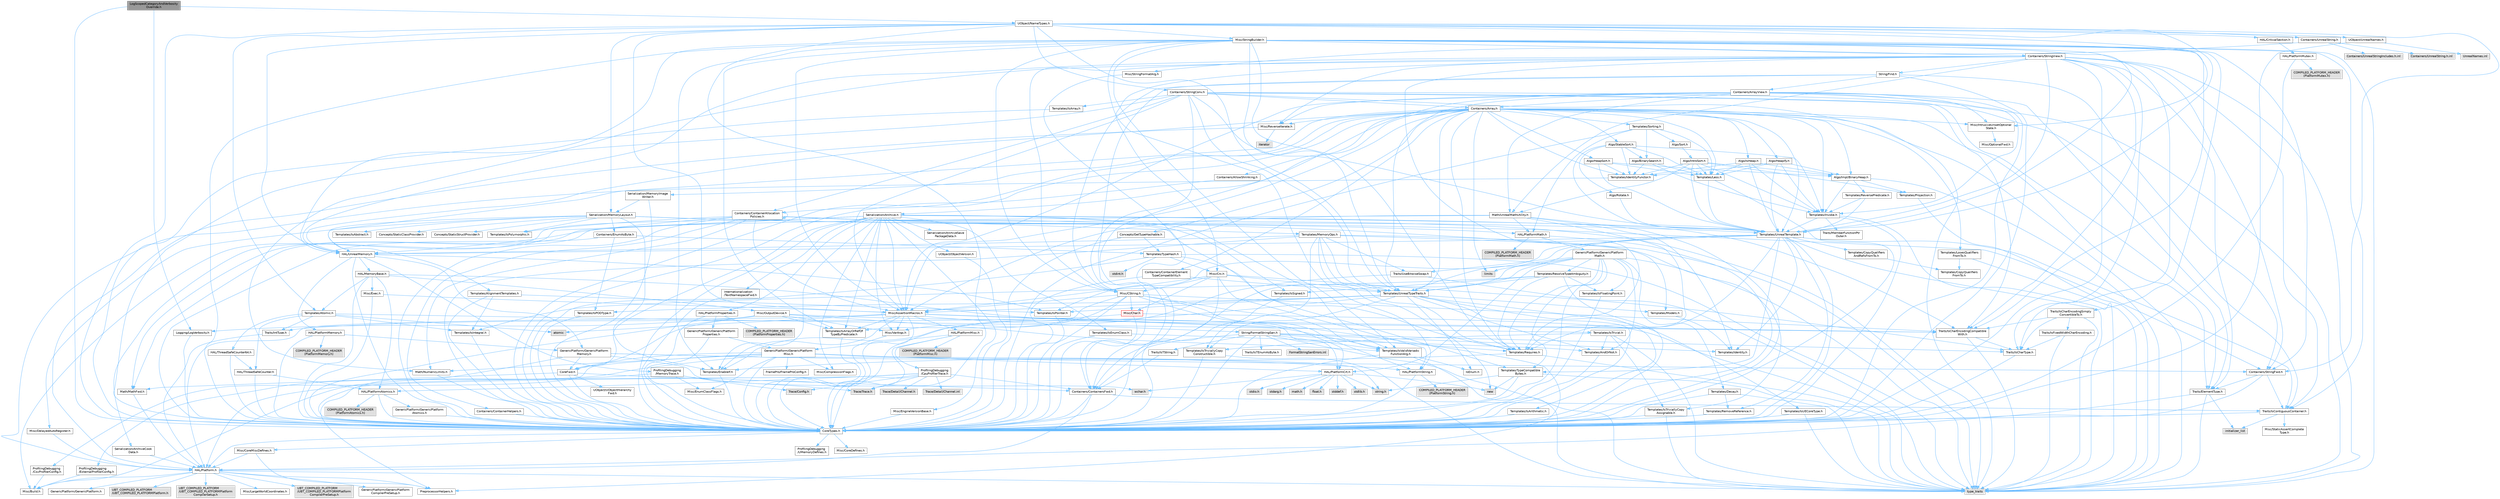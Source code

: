 digraph "LogScopedCategoryAndVerbosityOverride.h"
{
 // INTERACTIVE_SVG=YES
 // LATEX_PDF_SIZE
  bgcolor="transparent";
  edge [fontname=Helvetica,fontsize=10,labelfontname=Helvetica,labelfontsize=10];
  node [fontname=Helvetica,fontsize=10,shape=box,height=0.2,width=0.4];
  Node1 [id="Node000001",label="LogScopedCategoryAndVerbosity\lOverride.h",height=0.2,width=0.4,color="gray40", fillcolor="grey60", style="filled", fontcolor="black",tooltip=" "];
  Node1 -> Node2 [id="edge1_Node000001_Node000002",color="steelblue1",style="solid",tooltip=" "];
  Node2 [id="Node000002",label="CoreTypes.h",height=0.2,width=0.4,color="grey40", fillcolor="white", style="filled",URL="$dc/dec/CoreTypes_8h.html",tooltip=" "];
  Node2 -> Node3 [id="edge2_Node000002_Node000003",color="steelblue1",style="solid",tooltip=" "];
  Node3 [id="Node000003",label="HAL/Platform.h",height=0.2,width=0.4,color="grey40", fillcolor="white", style="filled",URL="$d9/dd0/Platform_8h.html",tooltip=" "];
  Node3 -> Node4 [id="edge3_Node000003_Node000004",color="steelblue1",style="solid",tooltip=" "];
  Node4 [id="Node000004",label="Misc/Build.h",height=0.2,width=0.4,color="grey40", fillcolor="white", style="filled",URL="$d3/dbb/Build_8h.html",tooltip=" "];
  Node3 -> Node5 [id="edge4_Node000003_Node000005",color="steelblue1",style="solid",tooltip=" "];
  Node5 [id="Node000005",label="Misc/LargeWorldCoordinates.h",height=0.2,width=0.4,color="grey40", fillcolor="white", style="filled",URL="$d2/dcb/LargeWorldCoordinates_8h.html",tooltip=" "];
  Node3 -> Node6 [id="edge5_Node000003_Node000006",color="steelblue1",style="solid",tooltip=" "];
  Node6 [id="Node000006",label="type_traits",height=0.2,width=0.4,color="grey60", fillcolor="#E0E0E0", style="filled",tooltip=" "];
  Node3 -> Node7 [id="edge6_Node000003_Node000007",color="steelblue1",style="solid",tooltip=" "];
  Node7 [id="Node000007",label="PreprocessorHelpers.h",height=0.2,width=0.4,color="grey40", fillcolor="white", style="filled",URL="$db/ddb/PreprocessorHelpers_8h.html",tooltip=" "];
  Node3 -> Node8 [id="edge7_Node000003_Node000008",color="steelblue1",style="solid",tooltip=" "];
  Node8 [id="Node000008",label="UBT_COMPILED_PLATFORM\l/UBT_COMPILED_PLATFORMPlatform\lCompilerPreSetup.h",height=0.2,width=0.4,color="grey60", fillcolor="#E0E0E0", style="filled",tooltip=" "];
  Node3 -> Node9 [id="edge8_Node000003_Node000009",color="steelblue1",style="solid",tooltip=" "];
  Node9 [id="Node000009",label="GenericPlatform/GenericPlatform\lCompilerPreSetup.h",height=0.2,width=0.4,color="grey40", fillcolor="white", style="filled",URL="$d9/dc8/GenericPlatformCompilerPreSetup_8h.html",tooltip=" "];
  Node3 -> Node10 [id="edge9_Node000003_Node000010",color="steelblue1",style="solid",tooltip=" "];
  Node10 [id="Node000010",label="GenericPlatform/GenericPlatform.h",height=0.2,width=0.4,color="grey40", fillcolor="white", style="filled",URL="$d6/d84/GenericPlatform_8h.html",tooltip=" "];
  Node3 -> Node11 [id="edge10_Node000003_Node000011",color="steelblue1",style="solid",tooltip=" "];
  Node11 [id="Node000011",label="UBT_COMPILED_PLATFORM\l/UBT_COMPILED_PLATFORMPlatform.h",height=0.2,width=0.4,color="grey60", fillcolor="#E0E0E0", style="filled",tooltip=" "];
  Node3 -> Node12 [id="edge11_Node000003_Node000012",color="steelblue1",style="solid",tooltip=" "];
  Node12 [id="Node000012",label="UBT_COMPILED_PLATFORM\l/UBT_COMPILED_PLATFORMPlatform\lCompilerSetup.h",height=0.2,width=0.4,color="grey60", fillcolor="#E0E0E0", style="filled",tooltip=" "];
  Node2 -> Node13 [id="edge12_Node000002_Node000013",color="steelblue1",style="solid",tooltip=" "];
  Node13 [id="Node000013",label="ProfilingDebugging\l/UMemoryDefines.h",height=0.2,width=0.4,color="grey40", fillcolor="white", style="filled",URL="$d2/da2/UMemoryDefines_8h.html",tooltip=" "];
  Node2 -> Node14 [id="edge13_Node000002_Node000014",color="steelblue1",style="solid",tooltip=" "];
  Node14 [id="Node000014",label="Misc/CoreMiscDefines.h",height=0.2,width=0.4,color="grey40", fillcolor="white", style="filled",URL="$da/d38/CoreMiscDefines_8h.html",tooltip=" "];
  Node14 -> Node3 [id="edge14_Node000014_Node000003",color="steelblue1",style="solid",tooltip=" "];
  Node14 -> Node7 [id="edge15_Node000014_Node000007",color="steelblue1",style="solid",tooltip=" "];
  Node2 -> Node15 [id="edge16_Node000002_Node000015",color="steelblue1",style="solid",tooltip=" "];
  Node15 [id="Node000015",label="Misc/CoreDefines.h",height=0.2,width=0.4,color="grey40", fillcolor="white", style="filled",URL="$d3/dd2/CoreDefines_8h.html",tooltip=" "];
  Node1 -> Node16 [id="edge17_Node000001_Node000016",color="steelblue1",style="solid",tooltip=" "];
  Node16 [id="Node000016",label="Logging/LogVerbosity.h",height=0.2,width=0.4,color="grey40", fillcolor="white", style="filled",URL="$d2/d8f/LogVerbosity_8h.html",tooltip=" "];
  Node16 -> Node2 [id="edge18_Node000016_Node000002",color="steelblue1",style="solid",tooltip=" "];
  Node1 -> Node17 [id="edge19_Node000001_Node000017",color="steelblue1",style="solid",tooltip=" "];
  Node17 [id="Node000017",label="UObject/NameTypes.h",height=0.2,width=0.4,color="grey40", fillcolor="white", style="filled",URL="$d6/d35/NameTypes_8h.html",tooltip=" "];
  Node17 -> Node2 [id="edge20_Node000017_Node000002",color="steelblue1",style="solid",tooltip=" "];
  Node17 -> Node18 [id="edge21_Node000017_Node000018",color="steelblue1",style="solid",tooltip=" "];
  Node18 [id="Node000018",label="Misc/AssertionMacros.h",height=0.2,width=0.4,color="grey40", fillcolor="white", style="filled",URL="$d0/dfa/AssertionMacros_8h.html",tooltip=" "];
  Node18 -> Node2 [id="edge22_Node000018_Node000002",color="steelblue1",style="solid",tooltip=" "];
  Node18 -> Node3 [id="edge23_Node000018_Node000003",color="steelblue1",style="solid",tooltip=" "];
  Node18 -> Node19 [id="edge24_Node000018_Node000019",color="steelblue1",style="solid",tooltip=" "];
  Node19 [id="Node000019",label="HAL/PlatformMisc.h",height=0.2,width=0.4,color="grey40", fillcolor="white", style="filled",URL="$d0/df5/PlatformMisc_8h.html",tooltip=" "];
  Node19 -> Node2 [id="edge25_Node000019_Node000002",color="steelblue1",style="solid",tooltip=" "];
  Node19 -> Node20 [id="edge26_Node000019_Node000020",color="steelblue1",style="solid",tooltip=" "];
  Node20 [id="Node000020",label="GenericPlatform/GenericPlatform\lMisc.h",height=0.2,width=0.4,color="grey40", fillcolor="white", style="filled",URL="$db/d9a/GenericPlatformMisc_8h.html",tooltip=" "];
  Node20 -> Node21 [id="edge27_Node000020_Node000021",color="steelblue1",style="solid",tooltip=" "];
  Node21 [id="Node000021",label="Containers/StringFwd.h",height=0.2,width=0.4,color="grey40", fillcolor="white", style="filled",URL="$df/d37/StringFwd_8h.html",tooltip=" "];
  Node21 -> Node2 [id="edge28_Node000021_Node000002",color="steelblue1",style="solid",tooltip=" "];
  Node21 -> Node22 [id="edge29_Node000021_Node000022",color="steelblue1",style="solid",tooltip=" "];
  Node22 [id="Node000022",label="Traits/ElementType.h",height=0.2,width=0.4,color="grey40", fillcolor="white", style="filled",URL="$d5/d4f/ElementType_8h.html",tooltip=" "];
  Node22 -> Node3 [id="edge30_Node000022_Node000003",color="steelblue1",style="solid",tooltip=" "];
  Node22 -> Node23 [id="edge31_Node000022_Node000023",color="steelblue1",style="solid",tooltip=" "];
  Node23 [id="Node000023",label="initializer_list",height=0.2,width=0.4,color="grey60", fillcolor="#E0E0E0", style="filled",tooltip=" "];
  Node22 -> Node6 [id="edge32_Node000022_Node000006",color="steelblue1",style="solid",tooltip=" "];
  Node21 -> Node24 [id="edge33_Node000021_Node000024",color="steelblue1",style="solid",tooltip=" "];
  Node24 [id="Node000024",label="Traits/IsContiguousContainer.h",height=0.2,width=0.4,color="grey40", fillcolor="white", style="filled",URL="$d5/d3c/IsContiguousContainer_8h.html",tooltip=" "];
  Node24 -> Node2 [id="edge34_Node000024_Node000002",color="steelblue1",style="solid",tooltip=" "];
  Node24 -> Node25 [id="edge35_Node000024_Node000025",color="steelblue1",style="solid",tooltip=" "];
  Node25 [id="Node000025",label="Misc/StaticAssertComplete\lType.h",height=0.2,width=0.4,color="grey40", fillcolor="white", style="filled",URL="$d5/d4e/StaticAssertCompleteType_8h.html",tooltip=" "];
  Node24 -> Node23 [id="edge36_Node000024_Node000023",color="steelblue1",style="solid",tooltip=" "];
  Node20 -> Node26 [id="edge37_Node000020_Node000026",color="steelblue1",style="solid",tooltip=" "];
  Node26 [id="Node000026",label="CoreFwd.h",height=0.2,width=0.4,color="grey40", fillcolor="white", style="filled",URL="$d1/d1e/CoreFwd_8h.html",tooltip=" "];
  Node26 -> Node2 [id="edge38_Node000026_Node000002",color="steelblue1",style="solid",tooltip=" "];
  Node26 -> Node27 [id="edge39_Node000026_Node000027",color="steelblue1",style="solid",tooltip=" "];
  Node27 [id="Node000027",label="Containers/ContainersFwd.h",height=0.2,width=0.4,color="grey40", fillcolor="white", style="filled",URL="$d4/d0a/ContainersFwd_8h.html",tooltip=" "];
  Node27 -> Node3 [id="edge40_Node000027_Node000003",color="steelblue1",style="solid",tooltip=" "];
  Node27 -> Node2 [id="edge41_Node000027_Node000002",color="steelblue1",style="solid",tooltip=" "];
  Node27 -> Node24 [id="edge42_Node000027_Node000024",color="steelblue1",style="solid",tooltip=" "];
  Node26 -> Node28 [id="edge43_Node000026_Node000028",color="steelblue1",style="solid",tooltip=" "];
  Node28 [id="Node000028",label="Math/MathFwd.h",height=0.2,width=0.4,color="grey40", fillcolor="white", style="filled",URL="$d2/d10/MathFwd_8h.html",tooltip=" "];
  Node28 -> Node3 [id="edge44_Node000028_Node000003",color="steelblue1",style="solid",tooltip=" "];
  Node26 -> Node29 [id="edge45_Node000026_Node000029",color="steelblue1",style="solid",tooltip=" "];
  Node29 [id="Node000029",label="UObject/UObjectHierarchy\lFwd.h",height=0.2,width=0.4,color="grey40", fillcolor="white", style="filled",URL="$d3/d13/UObjectHierarchyFwd_8h.html",tooltip=" "];
  Node20 -> Node2 [id="edge46_Node000020_Node000002",color="steelblue1",style="solid",tooltip=" "];
  Node20 -> Node30 [id="edge47_Node000020_Node000030",color="steelblue1",style="solid",tooltip=" "];
  Node30 [id="Node000030",label="FramePro/FrameProConfig.h",height=0.2,width=0.4,color="grey40", fillcolor="white", style="filled",URL="$d7/d90/FrameProConfig_8h.html",tooltip=" "];
  Node20 -> Node31 [id="edge48_Node000020_Node000031",color="steelblue1",style="solid",tooltip=" "];
  Node31 [id="Node000031",label="HAL/PlatformCrt.h",height=0.2,width=0.4,color="grey40", fillcolor="white", style="filled",URL="$d8/d75/PlatformCrt_8h.html",tooltip=" "];
  Node31 -> Node32 [id="edge49_Node000031_Node000032",color="steelblue1",style="solid",tooltip=" "];
  Node32 [id="Node000032",label="new",height=0.2,width=0.4,color="grey60", fillcolor="#E0E0E0", style="filled",tooltip=" "];
  Node31 -> Node33 [id="edge50_Node000031_Node000033",color="steelblue1",style="solid",tooltip=" "];
  Node33 [id="Node000033",label="wchar.h",height=0.2,width=0.4,color="grey60", fillcolor="#E0E0E0", style="filled",tooltip=" "];
  Node31 -> Node34 [id="edge51_Node000031_Node000034",color="steelblue1",style="solid",tooltip=" "];
  Node34 [id="Node000034",label="stddef.h",height=0.2,width=0.4,color="grey60", fillcolor="#E0E0E0", style="filled",tooltip=" "];
  Node31 -> Node35 [id="edge52_Node000031_Node000035",color="steelblue1",style="solid",tooltip=" "];
  Node35 [id="Node000035",label="stdlib.h",height=0.2,width=0.4,color="grey60", fillcolor="#E0E0E0", style="filled",tooltip=" "];
  Node31 -> Node36 [id="edge53_Node000031_Node000036",color="steelblue1",style="solid",tooltip=" "];
  Node36 [id="Node000036",label="stdio.h",height=0.2,width=0.4,color="grey60", fillcolor="#E0E0E0", style="filled",tooltip=" "];
  Node31 -> Node37 [id="edge54_Node000031_Node000037",color="steelblue1",style="solid",tooltip=" "];
  Node37 [id="Node000037",label="stdarg.h",height=0.2,width=0.4,color="grey60", fillcolor="#E0E0E0", style="filled",tooltip=" "];
  Node31 -> Node38 [id="edge55_Node000031_Node000038",color="steelblue1",style="solid",tooltip=" "];
  Node38 [id="Node000038",label="math.h",height=0.2,width=0.4,color="grey60", fillcolor="#E0E0E0", style="filled",tooltip=" "];
  Node31 -> Node39 [id="edge56_Node000031_Node000039",color="steelblue1",style="solid",tooltip=" "];
  Node39 [id="Node000039",label="float.h",height=0.2,width=0.4,color="grey60", fillcolor="#E0E0E0", style="filled",tooltip=" "];
  Node31 -> Node40 [id="edge57_Node000031_Node000040",color="steelblue1",style="solid",tooltip=" "];
  Node40 [id="Node000040",label="string.h",height=0.2,width=0.4,color="grey60", fillcolor="#E0E0E0", style="filled",tooltip=" "];
  Node20 -> Node41 [id="edge58_Node000020_Node000041",color="steelblue1",style="solid",tooltip=" "];
  Node41 [id="Node000041",label="Math/NumericLimits.h",height=0.2,width=0.4,color="grey40", fillcolor="white", style="filled",URL="$df/d1b/NumericLimits_8h.html",tooltip=" "];
  Node41 -> Node2 [id="edge59_Node000041_Node000002",color="steelblue1",style="solid",tooltip=" "];
  Node20 -> Node42 [id="edge60_Node000020_Node000042",color="steelblue1",style="solid",tooltip=" "];
  Node42 [id="Node000042",label="Misc/CompressionFlags.h",height=0.2,width=0.4,color="grey40", fillcolor="white", style="filled",URL="$d9/d76/CompressionFlags_8h.html",tooltip=" "];
  Node20 -> Node43 [id="edge61_Node000020_Node000043",color="steelblue1",style="solid",tooltip=" "];
  Node43 [id="Node000043",label="Misc/EnumClassFlags.h",height=0.2,width=0.4,color="grey40", fillcolor="white", style="filled",URL="$d8/de7/EnumClassFlags_8h.html",tooltip=" "];
  Node20 -> Node44 [id="edge62_Node000020_Node000044",color="steelblue1",style="solid",tooltip=" "];
  Node44 [id="Node000044",label="ProfilingDebugging\l/CsvProfilerConfig.h",height=0.2,width=0.4,color="grey40", fillcolor="white", style="filled",URL="$d3/d88/CsvProfilerConfig_8h.html",tooltip=" "];
  Node44 -> Node4 [id="edge63_Node000044_Node000004",color="steelblue1",style="solid",tooltip=" "];
  Node20 -> Node45 [id="edge64_Node000020_Node000045",color="steelblue1",style="solid",tooltip=" "];
  Node45 [id="Node000045",label="ProfilingDebugging\l/ExternalProfilerConfig.h",height=0.2,width=0.4,color="grey40", fillcolor="white", style="filled",URL="$d3/dbb/ExternalProfilerConfig_8h.html",tooltip=" "];
  Node45 -> Node4 [id="edge65_Node000045_Node000004",color="steelblue1",style="solid",tooltip=" "];
  Node19 -> Node46 [id="edge66_Node000019_Node000046",color="steelblue1",style="solid",tooltip=" "];
  Node46 [id="Node000046",label="COMPILED_PLATFORM_HEADER\l(PlatformMisc.h)",height=0.2,width=0.4,color="grey60", fillcolor="#E0E0E0", style="filled",tooltip=" "];
  Node19 -> Node47 [id="edge67_Node000019_Node000047",color="steelblue1",style="solid",tooltip=" "];
  Node47 [id="Node000047",label="ProfilingDebugging\l/CpuProfilerTrace.h",height=0.2,width=0.4,color="grey40", fillcolor="white", style="filled",URL="$da/dcb/CpuProfilerTrace_8h.html",tooltip=" "];
  Node47 -> Node2 [id="edge68_Node000047_Node000002",color="steelblue1",style="solid",tooltip=" "];
  Node47 -> Node27 [id="edge69_Node000047_Node000027",color="steelblue1",style="solid",tooltip=" "];
  Node47 -> Node48 [id="edge70_Node000047_Node000048",color="steelblue1",style="solid",tooltip=" "];
  Node48 [id="Node000048",label="HAL/PlatformAtomics.h",height=0.2,width=0.4,color="grey40", fillcolor="white", style="filled",URL="$d3/d36/PlatformAtomics_8h.html",tooltip=" "];
  Node48 -> Node2 [id="edge71_Node000048_Node000002",color="steelblue1",style="solid",tooltip=" "];
  Node48 -> Node49 [id="edge72_Node000048_Node000049",color="steelblue1",style="solid",tooltip=" "];
  Node49 [id="Node000049",label="GenericPlatform/GenericPlatform\lAtomics.h",height=0.2,width=0.4,color="grey40", fillcolor="white", style="filled",URL="$da/d72/GenericPlatformAtomics_8h.html",tooltip=" "];
  Node49 -> Node2 [id="edge73_Node000049_Node000002",color="steelblue1",style="solid",tooltip=" "];
  Node48 -> Node50 [id="edge74_Node000048_Node000050",color="steelblue1",style="solid",tooltip=" "];
  Node50 [id="Node000050",label="COMPILED_PLATFORM_HEADER\l(PlatformAtomics.h)",height=0.2,width=0.4,color="grey60", fillcolor="#E0E0E0", style="filled",tooltip=" "];
  Node47 -> Node7 [id="edge75_Node000047_Node000007",color="steelblue1",style="solid",tooltip=" "];
  Node47 -> Node4 [id="edge76_Node000047_Node000004",color="steelblue1",style="solid",tooltip=" "];
  Node47 -> Node51 [id="edge77_Node000047_Node000051",color="steelblue1",style="solid",tooltip=" "];
  Node51 [id="Node000051",label="Trace/Config.h",height=0.2,width=0.4,color="grey60", fillcolor="#E0E0E0", style="filled",tooltip=" "];
  Node47 -> Node52 [id="edge78_Node000047_Node000052",color="steelblue1",style="solid",tooltip=" "];
  Node52 [id="Node000052",label="Trace/Detail/Channel.h",height=0.2,width=0.4,color="grey60", fillcolor="#E0E0E0", style="filled",tooltip=" "];
  Node47 -> Node53 [id="edge79_Node000047_Node000053",color="steelblue1",style="solid",tooltip=" "];
  Node53 [id="Node000053",label="Trace/Detail/Channel.inl",height=0.2,width=0.4,color="grey60", fillcolor="#E0E0E0", style="filled",tooltip=" "];
  Node47 -> Node54 [id="edge80_Node000047_Node000054",color="steelblue1",style="solid",tooltip=" "];
  Node54 [id="Node000054",label="Trace/Trace.h",height=0.2,width=0.4,color="grey60", fillcolor="#E0E0E0", style="filled",tooltip=" "];
  Node18 -> Node7 [id="edge81_Node000018_Node000007",color="steelblue1",style="solid",tooltip=" "];
  Node18 -> Node55 [id="edge82_Node000018_Node000055",color="steelblue1",style="solid",tooltip=" "];
  Node55 [id="Node000055",label="Templates/EnableIf.h",height=0.2,width=0.4,color="grey40", fillcolor="white", style="filled",URL="$d7/d60/EnableIf_8h.html",tooltip=" "];
  Node55 -> Node2 [id="edge83_Node000055_Node000002",color="steelblue1",style="solid",tooltip=" "];
  Node18 -> Node56 [id="edge84_Node000018_Node000056",color="steelblue1",style="solid",tooltip=" "];
  Node56 [id="Node000056",label="Templates/IsArrayOrRefOf\lTypeByPredicate.h",height=0.2,width=0.4,color="grey40", fillcolor="white", style="filled",URL="$d6/da1/IsArrayOrRefOfTypeByPredicate_8h.html",tooltip=" "];
  Node56 -> Node2 [id="edge85_Node000056_Node000002",color="steelblue1",style="solid",tooltip=" "];
  Node18 -> Node57 [id="edge86_Node000018_Node000057",color="steelblue1",style="solid",tooltip=" "];
  Node57 [id="Node000057",label="Templates/IsValidVariadic\lFunctionArg.h",height=0.2,width=0.4,color="grey40", fillcolor="white", style="filled",URL="$d0/dc8/IsValidVariadicFunctionArg_8h.html",tooltip=" "];
  Node57 -> Node2 [id="edge87_Node000057_Node000002",color="steelblue1",style="solid",tooltip=" "];
  Node57 -> Node58 [id="edge88_Node000057_Node000058",color="steelblue1",style="solid",tooltip=" "];
  Node58 [id="Node000058",label="IsEnum.h",height=0.2,width=0.4,color="grey40", fillcolor="white", style="filled",URL="$d4/de5/IsEnum_8h.html",tooltip=" "];
  Node57 -> Node6 [id="edge89_Node000057_Node000006",color="steelblue1",style="solid",tooltip=" "];
  Node18 -> Node59 [id="edge90_Node000018_Node000059",color="steelblue1",style="solid",tooltip=" "];
  Node59 [id="Node000059",label="Traits/IsCharEncodingCompatible\lWith.h",height=0.2,width=0.4,color="grey40", fillcolor="white", style="filled",URL="$df/dd1/IsCharEncodingCompatibleWith_8h.html",tooltip=" "];
  Node59 -> Node6 [id="edge91_Node000059_Node000006",color="steelblue1",style="solid",tooltip=" "];
  Node59 -> Node60 [id="edge92_Node000059_Node000060",color="steelblue1",style="solid",tooltip=" "];
  Node60 [id="Node000060",label="Traits/IsCharType.h",height=0.2,width=0.4,color="grey40", fillcolor="white", style="filled",URL="$db/d51/IsCharType_8h.html",tooltip=" "];
  Node60 -> Node2 [id="edge93_Node000060_Node000002",color="steelblue1",style="solid",tooltip=" "];
  Node18 -> Node61 [id="edge94_Node000018_Node000061",color="steelblue1",style="solid",tooltip=" "];
  Node61 [id="Node000061",label="Misc/VarArgs.h",height=0.2,width=0.4,color="grey40", fillcolor="white", style="filled",URL="$d5/d6f/VarArgs_8h.html",tooltip=" "];
  Node61 -> Node2 [id="edge95_Node000061_Node000002",color="steelblue1",style="solid",tooltip=" "];
  Node18 -> Node62 [id="edge96_Node000018_Node000062",color="steelblue1",style="solid",tooltip=" "];
  Node62 [id="Node000062",label="String/FormatStringSan.h",height=0.2,width=0.4,color="grey40", fillcolor="white", style="filled",URL="$d3/d8b/FormatStringSan_8h.html",tooltip=" "];
  Node62 -> Node6 [id="edge97_Node000062_Node000006",color="steelblue1",style="solid",tooltip=" "];
  Node62 -> Node2 [id="edge98_Node000062_Node000002",color="steelblue1",style="solid",tooltip=" "];
  Node62 -> Node63 [id="edge99_Node000062_Node000063",color="steelblue1",style="solid",tooltip=" "];
  Node63 [id="Node000063",label="Templates/Requires.h",height=0.2,width=0.4,color="grey40", fillcolor="white", style="filled",URL="$dc/d96/Requires_8h.html",tooltip=" "];
  Node63 -> Node55 [id="edge100_Node000063_Node000055",color="steelblue1",style="solid",tooltip=" "];
  Node63 -> Node6 [id="edge101_Node000063_Node000006",color="steelblue1",style="solid",tooltip=" "];
  Node62 -> Node64 [id="edge102_Node000062_Node000064",color="steelblue1",style="solid",tooltip=" "];
  Node64 [id="Node000064",label="Templates/Identity.h",height=0.2,width=0.4,color="grey40", fillcolor="white", style="filled",URL="$d0/dd5/Identity_8h.html",tooltip=" "];
  Node62 -> Node57 [id="edge103_Node000062_Node000057",color="steelblue1",style="solid",tooltip=" "];
  Node62 -> Node60 [id="edge104_Node000062_Node000060",color="steelblue1",style="solid",tooltip=" "];
  Node62 -> Node65 [id="edge105_Node000062_Node000065",color="steelblue1",style="solid",tooltip=" "];
  Node65 [id="Node000065",label="Traits/IsTEnumAsByte.h",height=0.2,width=0.4,color="grey40", fillcolor="white", style="filled",URL="$d1/de6/IsTEnumAsByte_8h.html",tooltip=" "];
  Node62 -> Node66 [id="edge106_Node000062_Node000066",color="steelblue1",style="solid",tooltip=" "];
  Node66 [id="Node000066",label="Traits/IsTString.h",height=0.2,width=0.4,color="grey40", fillcolor="white", style="filled",URL="$d0/df8/IsTString_8h.html",tooltip=" "];
  Node66 -> Node27 [id="edge107_Node000066_Node000027",color="steelblue1",style="solid",tooltip=" "];
  Node62 -> Node27 [id="edge108_Node000062_Node000027",color="steelblue1",style="solid",tooltip=" "];
  Node62 -> Node67 [id="edge109_Node000062_Node000067",color="steelblue1",style="solid",tooltip=" "];
  Node67 [id="Node000067",label="FormatStringSanErrors.inl",height=0.2,width=0.4,color="grey60", fillcolor="#E0E0E0", style="filled",tooltip=" "];
  Node18 -> Node68 [id="edge110_Node000018_Node000068",color="steelblue1",style="solid",tooltip=" "];
  Node68 [id="Node000068",label="atomic",height=0.2,width=0.4,color="grey60", fillcolor="#E0E0E0", style="filled",tooltip=" "];
  Node17 -> Node69 [id="edge111_Node000017_Node000069",color="steelblue1",style="solid",tooltip=" "];
  Node69 [id="Node000069",label="HAL/UnrealMemory.h",height=0.2,width=0.4,color="grey40", fillcolor="white", style="filled",URL="$d9/d96/UnrealMemory_8h.html",tooltip=" "];
  Node69 -> Node2 [id="edge112_Node000069_Node000002",color="steelblue1",style="solid",tooltip=" "];
  Node69 -> Node70 [id="edge113_Node000069_Node000070",color="steelblue1",style="solid",tooltip=" "];
  Node70 [id="Node000070",label="GenericPlatform/GenericPlatform\lMemory.h",height=0.2,width=0.4,color="grey40", fillcolor="white", style="filled",URL="$dd/d22/GenericPlatformMemory_8h.html",tooltip=" "];
  Node70 -> Node26 [id="edge114_Node000070_Node000026",color="steelblue1",style="solid",tooltip=" "];
  Node70 -> Node2 [id="edge115_Node000070_Node000002",color="steelblue1",style="solid",tooltip=" "];
  Node70 -> Node71 [id="edge116_Node000070_Node000071",color="steelblue1",style="solid",tooltip=" "];
  Node71 [id="Node000071",label="HAL/PlatformString.h",height=0.2,width=0.4,color="grey40", fillcolor="white", style="filled",URL="$db/db5/PlatformString_8h.html",tooltip=" "];
  Node71 -> Node2 [id="edge117_Node000071_Node000002",color="steelblue1",style="solid",tooltip=" "];
  Node71 -> Node72 [id="edge118_Node000071_Node000072",color="steelblue1",style="solid",tooltip=" "];
  Node72 [id="Node000072",label="COMPILED_PLATFORM_HEADER\l(PlatformString.h)",height=0.2,width=0.4,color="grey60", fillcolor="#E0E0E0", style="filled",tooltip=" "];
  Node70 -> Node40 [id="edge119_Node000070_Node000040",color="steelblue1",style="solid",tooltip=" "];
  Node70 -> Node33 [id="edge120_Node000070_Node000033",color="steelblue1",style="solid",tooltip=" "];
  Node69 -> Node73 [id="edge121_Node000069_Node000073",color="steelblue1",style="solid",tooltip=" "];
  Node73 [id="Node000073",label="HAL/MemoryBase.h",height=0.2,width=0.4,color="grey40", fillcolor="white", style="filled",URL="$d6/d9f/MemoryBase_8h.html",tooltip=" "];
  Node73 -> Node2 [id="edge122_Node000073_Node000002",color="steelblue1",style="solid",tooltip=" "];
  Node73 -> Node48 [id="edge123_Node000073_Node000048",color="steelblue1",style="solid",tooltip=" "];
  Node73 -> Node31 [id="edge124_Node000073_Node000031",color="steelblue1",style="solid",tooltip=" "];
  Node73 -> Node74 [id="edge125_Node000073_Node000074",color="steelblue1",style="solid",tooltip=" "];
  Node74 [id="Node000074",label="Misc/Exec.h",height=0.2,width=0.4,color="grey40", fillcolor="white", style="filled",URL="$de/ddb/Exec_8h.html",tooltip=" "];
  Node74 -> Node2 [id="edge126_Node000074_Node000002",color="steelblue1",style="solid",tooltip=" "];
  Node74 -> Node18 [id="edge127_Node000074_Node000018",color="steelblue1",style="solid",tooltip=" "];
  Node73 -> Node75 [id="edge128_Node000073_Node000075",color="steelblue1",style="solid",tooltip=" "];
  Node75 [id="Node000075",label="Misc/OutputDevice.h",height=0.2,width=0.4,color="grey40", fillcolor="white", style="filled",URL="$d7/d32/OutputDevice_8h.html",tooltip=" "];
  Node75 -> Node26 [id="edge129_Node000075_Node000026",color="steelblue1",style="solid",tooltip=" "];
  Node75 -> Node2 [id="edge130_Node000075_Node000002",color="steelblue1",style="solid",tooltip=" "];
  Node75 -> Node16 [id="edge131_Node000075_Node000016",color="steelblue1",style="solid",tooltip=" "];
  Node75 -> Node61 [id="edge132_Node000075_Node000061",color="steelblue1",style="solid",tooltip=" "];
  Node75 -> Node56 [id="edge133_Node000075_Node000056",color="steelblue1",style="solid",tooltip=" "];
  Node75 -> Node57 [id="edge134_Node000075_Node000057",color="steelblue1",style="solid",tooltip=" "];
  Node75 -> Node59 [id="edge135_Node000075_Node000059",color="steelblue1",style="solid",tooltip=" "];
  Node73 -> Node76 [id="edge136_Node000073_Node000076",color="steelblue1",style="solid",tooltip=" "];
  Node76 [id="Node000076",label="Templates/Atomic.h",height=0.2,width=0.4,color="grey40", fillcolor="white", style="filled",URL="$d3/d91/Atomic_8h.html",tooltip=" "];
  Node76 -> Node77 [id="edge137_Node000076_Node000077",color="steelblue1",style="solid",tooltip=" "];
  Node77 [id="Node000077",label="HAL/ThreadSafeCounter.h",height=0.2,width=0.4,color="grey40", fillcolor="white", style="filled",URL="$dc/dc9/ThreadSafeCounter_8h.html",tooltip=" "];
  Node77 -> Node2 [id="edge138_Node000077_Node000002",color="steelblue1",style="solid",tooltip=" "];
  Node77 -> Node48 [id="edge139_Node000077_Node000048",color="steelblue1",style="solid",tooltip=" "];
  Node76 -> Node78 [id="edge140_Node000076_Node000078",color="steelblue1",style="solid",tooltip=" "];
  Node78 [id="Node000078",label="HAL/ThreadSafeCounter64.h",height=0.2,width=0.4,color="grey40", fillcolor="white", style="filled",URL="$d0/d12/ThreadSafeCounter64_8h.html",tooltip=" "];
  Node78 -> Node2 [id="edge141_Node000078_Node000002",color="steelblue1",style="solid",tooltip=" "];
  Node78 -> Node77 [id="edge142_Node000078_Node000077",color="steelblue1",style="solid",tooltip=" "];
  Node76 -> Node79 [id="edge143_Node000076_Node000079",color="steelblue1",style="solid",tooltip=" "];
  Node79 [id="Node000079",label="Templates/IsIntegral.h",height=0.2,width=0.4,color="grey40", fillcolor="white", style="filled",URL="$da/d64/IsIntegral_8h.html",tooltip=" "];
  Node79 -> Node2 [id="edge144_Node000079_Node000002",color="steelblue1",style="solid",tooltip=" "];
  Node76 -> Node80 [id="edge145_Node000076_Node000080",color="steelblue1",style="solid",tooltip=" "];
  Node80 [id="Node000080",label="Templates/IsTrivial.h",height=0.2,width=0.4,color="grey40", fillcolor="white", style="filled",URL="$da/d4c/IsTrivial_8h.html",tooltip=" "];
  Node80 -> Node81 [id="edge146_Node000080_Node000081",color="steelblue1",style="solid",tooltip=" "];
  Node81 [id="Node000081",label="Templates/AndOrNot.h",height=0.2,width=0.4,color="grey40", fillcolor="white", style="filled",URL="$db/d0a/AndOrNot_8h.html",tooltip=" "];
  Node81 -> Node2 [id="edge147_Node000081_Node000002",color="steelblue1",style="solid",tooltip=" "];
  Node80 -> Node82 [id="edge148_Node000080_Node000082",color="steelblue1",style="solid",tooltip=" "];
  Node82 [id="Node000082",label="Templates/IsTriviallyCopy\lConstructible.h",height=0.2,width=0.4,color="grey40", fillcolor="white", style="filled",URL="$d3/d78/IsTriviallyCopyConstructible_8h.html",tooltip=" "];
  Node82 -> Node2 [id="edge149_Node000082_Node000002",color="steelblue1",style="solid",tooltip=" "];
  Node82 -> Node6 [id="edge150_Node000082_Node000006",color="steelblue1",style="solid",tooltip=" "];
  Node80 -> Node83 [id="edge151_Node000080_Node000083",color="steelblue1",style="solid",tooltip=" "];
  Node83 [id="Node000083",label="Templates/IsTriviallyCopy\lAssignable.h",height=0.2,width=0.4,color="grey40", fillcolor="white", style="filled",URL="$d2/df2/IsTriviallyCopyAssignable_8h.html",tooltip=" "];
  Node83 -> Node2 [id="edge152_Node000083_Node000002",color="steelblue1",style="solid",tooltip=" "];
  Node83 -> Node6 [id="edge153_Node000083_Node000006",color="steelblue1",style="solid",tooltip=" "];
  Node80 -> Node6 [id="edge154_Node000080_Node000006",color="steelblue1",style="solid",tooltip=" "];
  Node76 -> Node84 [id="edge155_Node000076_Node000084",color="steelblue1",style="solid",tooltip=" "];
  Node84 [id="Node000084",label="Traits/IntType.h",height=0.2,width=0.4,color="grey40", fillcolor="white", style="filled",URL="$d7/deb/IntType_8h.html",tooltip=" "];
  Node84 -> Node3 [id="edge156_Node000084_Node000003",color="steelblue1",style="solid",tooltip=" "];
  Node76 -> Node68 [id="edge157_Node000076_Node000068",color="steelblue1",style="solid",tooltip=" "];
  Node69 -> Node85 [id="edge158_Node000069_Node000085",color="steelblue1",style="solid",tooltip=" "];
  Node85 [id="Node000085",label="HAL/PlatformMemory.h",height=0.2,width=0.4,color="grey40", fillcolor="white", style="filled",URL="$de/d68/PlatformMemory_8h.html",tooltip=" "];
  Node85 -> Node2 [id="edge159_Node000085_Node000002",color="steelblue1",style="solid",tooltip=" "];
  Node85 -> Node70 [id="edge160_Node000085_Node000070",color="steelblue1",style="solid",tooltip=" "];
  Node85 -> Node86 [id="edge161_Node000085_Node000086",color="steelblue1",style="solid",tooltip=" "];
  Node86 [id="Node000086",label="COMPILED_PLATFORM_HEADER\l(PlatformMemory.h)",height=0.2,width=0.4,color="grey60", fillcolor="#E0E0E0", style="filled",tooltip=" "];
  Node69 -> Node87 [id="edge162_Node000069_Node000087",color="steelblue1",style="solid",tooltip=" "];
  Node87 [id="Node000087",label="ProfilingDebugging\l/MemoryTrace.h",height=0.2,width=0.4,color="grey40", fillcolor="white", style="filled",URL="$da/dd7/MemoryTrace_8h.html",tooltip=" "];
  Node87 -> Node3 [id="edge163_Node000087_Node000003",color="steelblue1",style="solid",tooltip=" "];
  Node87 -> Node43 [id="edge164_Node000087_Node000043",color="steelblue1",style="solid",tooltip=" "];
  Node87 -> Node51 [id="edge165_Node000087_Node000051",color="steelblue1",style="solid",tooltip=" "];
  Node87 -> Node54 [id="edge166_Node000087_Node000054",color="steelblue1",style="solid",tooltip=" "];
  Node69 -> Node88 [id="edge167_Node000069_Node000088",color="steelblue1",style="solid",tooltip=" "];
  Node88 [id="Node000088",label="Templates/IsPointer.h",height=0.2,width=0.4,color="grey40", fillcolor="white", style="filled",URL="$d7/d05/IsPointer_8h.html",tooltip=" "];
  Node88 -> Node2 [id="edge168_Node000088_Node000002",color="steelblue1",style="solid",tooltip=" "];
  Node17 -> Node89 [id="edge169_Node000017_Node000089",color="steelblue1",style="solid",tooltip=" "];
  Node89 [id="Node000089",label="Templates/UnrealTypeTraits.h",height=0.2,width=0.4,color="grey40", fillcolor="white", style="filled",URL="$d2/d2d/UnrealTypeTraits_8h.html",tooltip=" "];
  Node89 -> Node2 [id="edge170_Node000089_Node000002",color="steelblue1",style="solid",tooltip=" "];
  Node89 -> Node88 [id="edge171_Node000089_Node000088",color="steelblue1",style="solid",tooltip=" "];
  Node89 -> Node18 [id="edge172_Node000089_Node000018",color="steelblue1",style="solid",tooltip=" "];
  Node89 -> Node81 [id="edge173_Node000089_Node000081",color="steelblue1",style="solid",tooltip=" "];
  Node89 -> Node55 [id="edge174_Node000089_Node000055",color="steelblue1",style="solid",tooltip=" "];
  Node89 -> Node90 [id="edge175_Node000089_Node000090",color="steelblue1",style="solid",tooltip=" "];
  Node90 [id="Node000090",label="Templates/IsArithmetic.h",height=0.2,width=0.4,color="grey40", fillcolor="white", style="filled",URL="$d2/d5d/IsArithmetic_8h.html",tooltip=" "];
  Node90 -> Node2 [id="edge176_Node000090_Node000002",color="steelblue1",style="solid",tooltip=" "];
  Node89 -> Node58 [id="edge177_Node000089_Node000058",color="steelblue1",style="solid",tooltip=" "];
  Node89 -> Node91 [id="edge178_Node000089_Node000091",color="steelblue1",style="solid",tooltip=" "];
  Node91 [id="Node000091",label="Templates/Models.h",height=0.2,width=0.4,color="grey40", fillcolor="white", style="filled",URL="$d3/d0c/Models_8h.html",tooltip=" "];
  Node91 -> Node64 [id="edge179_Node000091_Node000064",color="steelblue1",style="solid",tooltip=" "];
  Node89 -> Node92 [id="edge180_Node000089_Node000092",color="steelblue1",style="solid",tooltip=" "];
  Node92 [id="Node000092",label="Templates/IsPODType.h",height=0.2,width=0.4,color="grey40", fillcolor="white", style="filled",URL="$d7/db1/IsPODType_8h.html",tooltip=" "];
  Node92 -> Node2 [id="edge181_Node000092_Node000002",color="steelblue1",style="solid",tooltip=" "];
  Node89 -> Node93 [id="edge182_Node000089_Node000093",color="steelblue1",style="solid",tooltip=" "];
  Node93 [id="Node000093",label="Templates/IsUECoreType.h",height=0.2,width=0.4,color="grey40", fillcolor="white", style="filled",URL="$d1/db8/IsUECoreType_8h.html",tooltip=" "];
  Node93 -> Node2 [id="edge183_Node000093_Node000002",color="steelblue1",style="solid",tooltip=" "];
  Node93 -> Node6 [id="edge184_Node000093_Node000006",color="steelblue1",style="solid",tooltip=" "];
  Node89 -> Node82 [id="edge185_Node000089_Node000082",color="steelblue1",style="solid",tooltip=" "];
  Node17 -> Node94 [id="edge186_Node000017_Node000094",color="steelblue1",style="solid",tooltip=" "];
  Node94 [id="Node000094",label="Templates/UnrealTemplate.h",height=0.2,width=0.4,color="grey40", fillcolor="white", style="filled",URL="$d4/d24/UnrealTemplate_8h.html",tooltip=" "];
  Node94 -> Node2 [id="edge187_Node000094_Node000002",color="steelblue1",style="solid",tooltip=" "];
  Node94 -> Node88 [id="edge188_Node000094_Node000088",color="steelblue1",style="solid",tooltip=" "];
  Node94 -> Node69 [id="edge189_Node000094_Node000069",color="steelblue1",style="solid",tooltip=" "];
  Node94 -> Node95 [id="edge190_Node000094_Node000095",color="steelblue1",style="solid",tooltip=" "];
  Node95 [id="Node000095",label="Templates/CopyQualifiers\lAndRefsFromTo.h",height=0.2,width=0.4,color="grey40", fillcolor="white", style="filled",URL="$d3/db3/CopyQualifiersAndRefsFromTo_8h.html",tooltip=" "];
  Node95 -> Node96 [id="edge191_Node000095_Node000096",color="steelblue1",style="solid",tooltip=" "];
  Node96 [id="Node000096",label="Templates/CopyQualifiers\lFromTo.h",height=0.2,width=0.4,color="grey40", fillcolor="white", style="filled",URL="$d5/db4/CopyQualifiersFromTo_8h.html",tooltip=" "];
  Node94 -> Node89 [id="edge192_Node000094_Node000089",color="steelblue1",style="solid",tooltip=" "];
  Node94 -> Node97 [id="edge193_Node000094_Node000097",color="steelblue1",style="solid",tooltip=" "];
  Node97 [id="Node000097",label="Templates/RemoveReference.h",height=0.2,width=0.4,color="grey40", fillcolor="white", style="filled",URL="$da/dbe/RemoveReference_8h.html",tooltip=" "];
  Node97 -> Node2 [id="edge194_Node000097_Node000002",color="steelblue1",style="solid",tooltip=" "];
  Node94 -> Node63 [id="edge195_Node000094_Node000063",color="steelblue1",style="solid",tooltip=" "];
  Node94 -> Node98 [id="edge196_Node000094_Node000098",color="steelblue1",style="solid",tooltip=" "];
  Node98 [id="Node000098",label="Templates/TypeCompatible\lBytes.h",height=0.2,width=0.4,color="grey40", fillcolor="white", style="filled",URL="$df/d0a/TypeCompatibleBytes_8h.html",tooltip=" "];
  Node98 -> Node2 [id="edge197_Node000098_Node000002",color="steelblue1",style="solid",tooltip=" "];
  Node98 -> Node40 [id="edge198_Node000098_Node000040",color="steelblue1",style="solid",tooltip=" "];
  Node98 -> Node32 [id="edge199_Node000098_Node000032",color="steelblue1",style="solid",tooltip=" "];
  Node98 -> Node6 [id="edge200_Node000098_Node000006",color="steelblue1",style="solid",tooltip=" "];
  Node94 -> Node64 [id="edge201_Node000094_Node000064",color="steelblue1",style="solid",tooltip=" "];
  Node94 -> Node24 [id="edge202_Node000094_Node000024",color="steelblue1",style="solid",tooltip=" "];
  Node94 -> Node99 [id="edge203_Node000094_Node000099",color="steelblue1",style="solid",tooltip=" "];
  Node99 [id="Node000099",label="Traits/UseBitwiseSwap.h",height=0.2,width=0.4,color="grey40", fillcolor="white", style="filled",URL="$db/df3/UseBitwiseSwap_8h.html",tooltip=" "];
  Node99 -> Node2 [id="edge204_Node000099_Node000002",color="steelblue1",style="solid",tooltip=" "];
  Node99 -> Node6 [id="edge205_Node000099_Node000006",color="steelblue1",style="solid",tooltip=" "];
  Node94 -> Node6 [id="edge206_Node000094_Node000006",color="steelblue1",style="solid",tooltip=" "];
  Node17 -> Node100 [id="edge207_Node000017_Node000100",color="steelblue1",style="solid",tooltip=" "];
  Node100 [id="Node000100",label="Containers/UnrealString.h",height=0.2,width=0.4,color="grey40", fillcolor="white", style="filled",URL="$d5/dba/UnrealString_8h.html",tooltip=" "];
  Node100 -> Node101 [id="edge208_Node000100_Node000101",color="steelblue1",style="solid",tooltip=" "];
  Node101 [id="Node000101",label="Containers/UnrealStringIncludes.h.inl",height=0.2,width=0.4,color="grey60", fillcolor="#E0E0E0", style="filled",tooltip=" "];
  Node100 -> Node102 [id="edge209_Node000100_Node000102",color="steelblue1",style="solid",tooltip=" "];
  Node102 [id="Node000102",label="Containers/UnrealString.h.inl",height=0.2,width=0.4,color="grey60", fillcolor="#E0E0E0", style="filled",tooltip=" "];
  Node100 -> Node103 [id="edge210_Node000100_Node000103",color="steelblue1",style="solid",tooltip=" "];
  Node103 [id="Node000103",label="Misc/StringFormatArg.h",height=0.2,width=0.4,color="grey40", fillcolor="white", style="filled",URL="$d2/d16/StringFormatArg_8h.html",tooltip=" "];
  Node103 -> Node27 [id="edge211_Node000103_Node000027",color="steelblue1",style="solid",tooltip=" "];
  Node17 -> Node104 [id="edge212_Node000017_Node000104",color="steelblue1",style="solid",tooltip=" "];
  Node104 [id="Node000104",label="HAL/CriticalSection.h",height=0.2,width=0.4,color="grey40", fillcolor="white", style="filled",URL="$d6/d90/CriticalSection_8h.html",tooltip=" "];
  Node104 -> Node105 [id="edge213_Node000104_Node000105",color="steelblue1",style="solid",tooltip=" "];
  Node105 [id="Node000105",label="HAL/PlatformMutex.h",height=0.2,width=0.4,color="grey40", fillcolor="white", style="filled",URL="$d9/d0b/PlatformMutex_8h.html",tooltip=" "];
  Node105 -> Node2 [id="edge214_Node000105_Node000002",color="steelblue1",style="solid",tooltip=" "];
  Node105 -> Node106 [id="edge215_Node000105_Node000106",color="steelblue1",style="solid",tooltip=" "];
  Node106 [id="Node000106",label="COMPILED_PLATFORM_HEADER\l(PlatformMutex.h)",height=0.2,width=0.4,color="grey60", fillcolor="#E0E0E0", style="filled",tooltip=" "];
  Node17 -> Node107 [id="edge216_Node000017_Node000107",color="steelblue1",style="solid",tooltip=" "];
  Node107 [id="Node000107",label="Containers/StringConv.h",height=0.2,width=0.4,color="grey40", fillcolor="white", style="filled",URL="$d3/ddf/StringConv_8h.html",tooltip=" "];
  Node107 -> Node2 [id="edge217_Node000107_Node000002",color="steelblue1",style="solid",tooltip=" "];
  Node107 -> Node18 [id="edge218_Node000107_Node000018",color="steelblue1",style="solid",tooltip=" "];
  Node107 -> Node108 [id="edge219_Node000107_Node000108",color="steelblue1",style="solid",tooltip=" "];
  Node108 [id="Node000108",label="Containers/ContainerAllocation\lPolicies.h",height=0.2,width=0.4,color="grey40", fillcolor="white", style="filled",URL="$d7/dff/ContainerAllocationPolicies_8h.html",tooltip=" "];
  Node108 -> Node2 [id="edge220_Node000108_Node000002",color="steelblue1",style="solid",tooltip=" "];
  Node108 -> Node109 [id="edge221_Node000108_Node000109",color="steelblue1",style="solid",tooltip=" "];
  Node109 [id="Node000109",label="Containers/ContainerHelpers.h",height=0.2,width=0.4,color="grey40", fillcolor="white", style="filled",URL="$d7/d33/ContainerHelpers_8h.html",tooltip=" "];
  Node109 -> Node2 [id="edge222_Node000109_Node000002",color="steelblue1",style="solid",tooltip=" "];
  Node108 -> Node108 [id="edge223_Node000108_Node000108",color="steelblue1",style="solid",tooltip=" "];
  Node108 -> Node110 [id="edge224_Node000108_Node000110",color="steelblue1",style="solid",tooltip=" "];
  Node110 [id="Node000110",label="HAL/PlatformMath.h",height=0.2,width=0.4,color="grey40", fillcolor="white", style="filled",URL="$dc/d53/PlatformMath_8h.html",tooltip=" "];
  Node110 -> Node2 [id="edge225_Node000110_Node000002",color="steelblue1",style="solid",tooltip=" "];
  Node110 -> Node111 [id="edge226_Node000110_Node000111",color="steelblue1",style="solid",tooltip=" "];
  Node111 [id="Node000111",label="GenericPlatform/GenericPlatform\lMath.h",height=0.2,width=0.4,color="grey40", fillcolor="white", style="filled",URL="$d5/d79/GenericPlatformMath_8h.html",tooltip=" "];
  Node111 -> Node2 [id="edge227_Node000111_Node000002",color="steelblue1",style="solid",tooltip=" "];
  Node111 -> Node27 [id="edge228_Node000111_Node000027",color="steelblue1",style="solid",tooltip=" "];
  Node111 -> Node31 [id="edge229_Node000111_Node000031",color="steelblue1",style="solid",tooltip=" "];
  Node111 -> Node81 [id="edge230_Node000111_Node000081",color="steelblue1",style="solid",tooltip=" "];
  Node111 -> Node112 [id="edge231_Node000111_Node000112",color="steelblue1",style="solid",tooltip=" "];
  Node112 [id="Node000112",label="Templates/Decay.h",height=0.2,width=0.4,color="grey40", fillcolor="white", style="filled",URL="$dd/d0f/Decay_8h.html",tooltip=" "];
  Node112 -> Node2 [id="edge232_Node000112_Node000002",color="steelblue1",style="solid",tooltip=" "];
  Node112 -> Node97 [id="edge233_Node000112_Node000097",color="steelblue1",style="solid",tooltip=" "];
  Node112 -> Node6 [id="edge234_Node000112_Node000006",color="steelblue1",style="solid",tooltip=" "];
  Node111 -> Node113 [id="edge235_Node000111_Node000113",color="steelblue1",style="solid",tooltip=" "];
  Node113 [id="Node000113",label="Templates/IsFloatingPoint.h",height=0.2,width=0.4,color="grey40", fillcolor="white", style="filled",URL="$d3/d11/IsFloatingPoint_8h.html",tooltip=" "];
  Node113 -> Node2 [id="edge236_Node000113_Node000002",color="steelblue1",style="solid",tooltip=" "];
  Node111 -> Node89 [id="edge237_Node000111_Node000089",color="steelblue1",style="solid",tooltip=" "];
  Node111 -> Node63 [id="edge238_Node000111_Node000063",color="steelblue1",style="solid",tooltip=" "];
  Node111 -> Node114 [id="edge239_Node000111_Node000114",color="steelblue1",style="solid",tooltip=" "];
  Node114 [id="Node000114",label="Templates/ResolveTypeAmbiguity.h",height=0.2,width=0.4,color="grey40", fillcolor="white", style="filled",URL="$df/d1f/ResolveTypeAmbiguity_8h.html",tooltip=" "];
  Node114 -> Node2 [id="edge240_Node000114_Node000002",color="steelblue1",style="solid",tooltip=" "];
  Node114 -> Node113 [id="edge241_Node000114_Node000113",color="steelblue1",style="solid",tooltip=" "];
  Node114 -> Node89 [id="edge242_Node000114_Node000089",color="steelblue1",style="solid",tooltip=" "];
  Node114 -> Node115 [id="edge243_Node000114_Node000115",color="steelblue1",style="solid",tooltip=" "];
  Node115 [id="Node000115",label="Templates/IsSigned.h",height=0.2,width=0.4,color="grey40", fillcolor="white", style="filled",URL="$d8/dd8/IsSigned_8h.html",tooltip=" "];
  Node115 -> Node2 [id="edge244_Node000115_Node000002",color="steelblue1",style="solid",tooltip=" "];
  Node114 -> Node79 [id="edge245_Node000114_Node000079",color="steelblue1",style="solid",tooltip=" "];
  Node114 -> Node63 [id="edge246_Node000114_Node000063",color="steelblue1",style="solid",tooltip=" "];
  Node111 -> Node98 [id="edge247_Node000111_Node000098",color="steelblue1",style="solid",tooltip=" "];
  Node111 -> Node116 [id="edge248_Node000111_Node000116",color="steelblue1",style="solid",tooltip=" "];
  Node116 [id="Node000116",label="limits",height=0.2,width=0.4,color="grey60", fillcolor="#E0E0E0", style="filled",tooltip=" "];
  Node111 -> Node6 [id="edge249_Node000111_Node000006",color="steelblue1",style="solid",tooltip=" "];
  Node110 -> Node117 [id="edge250_Node000110_Node000117",color="steelblue1",style="solid",tooltip=" "];
  Node117 [id="Node000117",label="COMPILED_PLATFORM_HEADER\l(PlatformMath.h)",height=0.2,width=0.4,color="grey60", fillcolor="#E0E0E0", style="filled",tooltip=" "];
  Node108 -> Node69 [id="edge251_Node000108_Node000069",color="steelblue1",style="solid",tooltip=" "];
  Node108 -> Node41 [id="edge252_Node000108_Node000041",color="steelblue1",style="solid",tooltip=" "];
  Node108 -> Node18 [id="edge253_Node000108_Node000018",color="steelblue1",style="solid",tooltip=" "];
  Node108 -> Node118 [id="edge254_Node000108_Node000118",color="steelblue1",style="solid",tooltip=" "];
  Node118 [id="Node000118",label="Templates/IsPolymorphic.h",height=0.2,width=0.4,color="grey40", fillcolor="white", style="filled",URL="$dc/d20/IsPolymorphic_8h.html",tooltip=" "];
  Node108 -> Node119 [id="edge255_Node000108_Node000119",color="steelblue1",style="solid",tooltip=" "];
  Node119 [id="Node000119",label="Templates/MemoryOps.h",height=0.2,width=0.4,color="grey40", fillcolor="white", style="filled",URL="$db/dea/MemoryOps_8h.html",tooltip=" "];
  Node119 -> Node2 [id="edge256_Node000119_Node000002",color="steelblue1",style="solid",tooltip=" "];
  Node119 -> Node69 [id="edge257_Node000119_Node000069",color="steelblue1",style="solid",tooltip=" "];
  Node119 -> Node83 [id="edge258_Node000119_Node000083",color="steelblue1",style="solid",tooltip=" "];
  Node119 -> Node82 [id="edge259_Node000119_Node000082",color="steelblue1",style="solid",tooltip=" "];
  Node119 -> Node63 [id="edge260_Node000119_Node000063",color="steelblue1",style="solid",tooltip=" "];
  Node119 -> Node89 [id="edge261_Node000119_Node000089",color="steelblue1",style="solid",tooltip=" "];
  Node119 -> Node99 [id="edge262_Node000119_Node000099",color="steelblue1",style="solid",tooltip=" "];
  Node119 -> Node32 [id="edge263_Node000119_Node000032",color="steelblue1",style="solid",tooltip=" "];
  Node119 -> Node6 [id="edge264_Node000119_Node000006",color="steelblue1",style="solid",tooltip=" "];
  Node108 -> Node98 [id="edge265_Node000108_Node000098",color="steelblue1",style="solid",tooltip=" "];
  Node108 -> Node6 [id="edge266_Node000108_Node000006",color="steelblue1",style="solid",tooltip=" "];
  Node107 -> Node120 [id="edge267_Node000107_Node000120",color="steelblue1",style="solid",tooltip=" "];
  Node120 [id="Node000120",label="Containers/Array.h",height=0.2,width=0.4,color="grey40", fillcolor="white", style="filled",URL="$df/dd0/Array_8h.html",tooltip=" "];
  Node120 -> Node2 [id="edge268_Node000120_Node000002",color="steelblue1",style="solid",tooltip=" "];
  Node120 -> Node18 [id="edge269_Node000120_Node000018",color="steelblue1",style="solid",tooltip=" "];
  Node120 -> Node121 [id="edge270_Node000120_Node000121",color="steelblue1",style="solid",tooltip=" "];
  Node121 [id="Node000121",label="Misc/IntrusiveUnsetOptional\lState.h",height=0.2,width=0.4,color="grey40", fillcolor="white", style="filled",URL="$d2/d0a/IntrusiveUnsetOptionalState_8h.html",tooltip=" "];
  Node121 -> Node122 [id="edge271_Node000121_Node000122",color="steelblue1",style="solid",tooltip=" "];
  Node122 [id="Node000122",label="Misc/OptionalFwd.h",height=0.2,width=0.4,color="grey40", fillcolor="white", style="filled",URL="$dc/d50/OptionalFwd_8h.html",tooltip=" "];
  Node120 -> Node123 [id="edge272_Node000120_Node000123",color="steelblue1",style="solid",tooltip=" "];
  Node123 [id="Node000123",label="Misc/ReverseIterate.h",height=0.2,width=0.4,color="grey40", fillcolor="white", style="filled",URL="$db/de3/ReverseIterate_8h.html",tooltip=" "];
  Node123 -> Node3 [id="edge273_Node000123_Node000003",color="steelblue1",style="solid",tooltip=" "];
  Node123 -> Node124 [id="edge274_Node000123_Node000124",color="steelblue1",style="solid",tooltip=" "];
  Node124 [id="Node000124",label="iterator",height=0.2,width=0.4,color="grey60", fillcolor="#E0E0E0", style="filled",tooltip=" "];
  Node120 -> Node69 [id="edge275_Node000120_Node000069",color="steelblue1",style="solid",tooltip=" "];
  Node120 -> Node89 [id="edge276_Node000120_Node000089",color="steelblue1",style="solid",tooltip=" "];
  Node120 -> Node94 [id="edge277_Node000120_Node000094",color="steelblue1",style="solid",tooltip=" "];
  Node120 -> Node125 [id="edge278_Node000120_Node000125",color="steelblue1",style="solid",tooltip=" "];
  Node125 [id="Node000125",label="Containers/AllowShrinking.h",height=0.2,width=0.4,color="grey40", fillcolor="white", style="filled",URL="$d7/d1a/AllowShrinking_8h.html",tooltip=" "];
  Node125 -> Node2 [id="edge279_Node000125_Node000002",color="steelblue1",style="solid",tooltip=" "];
  Node120 -> Node108 [id="edge280_Node000120_Node000108",color="steelblue1",style="solid",tooltip=" "];
  Node120 -> Node126 [id="edge281_Node000120_Node000126",color="steelblue1",style="solid",tooltip=" "];
  Node126 [id="Node000126",label="Containers/ContainerElement\lTypeCompatibility.h",height=0.2,width=0.4,color="grey40", fillcolor="white", style="filled",URL="$df/ddf/ContainerElementTypeCompatibility_8h.html",tooltip=" "];
  Node126 -> Node2 [id="edge282_Node000126_Node000002",color="steelblue1",style="solid",tooltip=" "];
  Node126 -> Node89 [id="edge283_Node000126_Node000089",color="steelblue1",style="solid",tooltip=" "];
  Node120 -> Node127 [id="edge284_Node000120_Node000127",color="steelblue1",style="solid",tooltip=" "];
  Node127 [id="Node000127",label="Serialization/Archive.h",height=0.2,width=0.4,color="grey40", fillcolor="white", style="filled",URL="$d7/d3b/Archive_8h.html",tooltip=" "];
  Node127 -> Node26 [id="edge285_Node000127_Node000026",color="steelblue1",style="solid",tooltip=" "];
  Node127 -> Node2 [id="edge286_Node000127_Node000002",color="steelblue1",style="solid",tooltip=" "];
  Node127 -> Node128 [id="edge287_Node000127_Node000128",color="steelblue1",style="solid",tooltip=" "];
  Node128 [id="Node000128",label="HAL/PlatformProperties.h",height=0.2,width=0.4,color="grey40", fillcolor="white", style="filled",URL="$d9/db0/PlatformProperties_8h.html",tooltip=" "];
  Node128 -> Node2 [id="edge288_Node000128_Node000002",color="steelblue1",style="solid",tooltip=" "];
  Node128 -> Node129 [id="edge289_Node000128_Node000129",color="steelblue1",style="solid",tooltip=" "];
  Node129 [id="Node000129",label="GenericPlatform/GenericPlatform\lProperties.h",height=0.2,width=0.4,color="grey40", fillcolor="white", style="filled",URL="$d2/dcd/GenericPlatformProperties_8h.html",tooltip=" "];
  Node129 -> Node2 [id="edge290_Node000129_Node000002",color="steelblue1",style="solid",tooltip=" "];
  Node129 -> Node20 [id="edge291_Node000129_Node000020",color="steelblue1",style="solid",tooltip=" "];
  Node128 -> Node130 [id="edge292_Node000128_Node000130",color="steelblue1",style="solid",tooltip=" "];
  Node130 [id="Node000130",label="COMPILED_PLATFORM_HEADER\l(PlatformProperties.h)",height=0.2,width=0.4,color="grey60", fillcolor="#E0E0E0", style="filled",tooltip=" "];
  Node127 -> Node131 [id="edge293_Node000127_Node000131",color="steelblue1",style="solid",tooltip=" "];
  Node131 [id="Node000131",label="Internationalization\l/TextNamespaceFwd.h",height=0.2,width=0.4,color="grey40", fillcolor="white", style="filled",URL="$d8/d97/TextNamespaceFwd_8h.html",tooltip=" "];
  Node131 -> Node2 [id="edge294_Node000131_Node000002",color="steelblue1",style="solid",tooltip=" "];
  Node127 -> Node28 [id="edge295_Node000127_Node000028",color="steelblue1",style="solid",tooltip=" "];
  Node127 -> Node18 [id="edge296_Node000127_Node000018",color="steelblue1",style="solid",tooltip=" "];
  Node127 -> Node4 [id="edge297_Node000127_Node000004",color="steelblue1",style="solid",tooltip=" "];
  Node127 -> Node42 [id="edge298_Node000127_Node000042",color="steelblue1",style="solid",tooltip=" "];
  Node127 -> Node132 [id="edge299_Node000127_Node000132",color="steelblue1",style="solid",tooltip=" "];
  Node132 [id="Node000132",label="Misc/EngineVersionBase.h",height=0.2,width=0.4,color="grey40", fillcolor="white", style="filled",URL="$d5/d2b/EngineVersionBase_8h.html",tooltip=" "];
  Node132 -> Node2 [id="edge300_Node000132_Node000002",color="steelblue1",style="solid",tooltip=" "];
  Node127 -> Node61 [id="edge301_Node000127_Node000061",color="steelblue1",style="solid",tooltip=" "];
  Node127 -> Node133 [id="edge302_Node000127_Node000133",color="steelblue1",style="solid",tooltip=" "];
  Node133 [id="Node000133",label="Serialization/ArchiveCook\lData.h",height=0.2,width=0.4,color="grey40", fillcolor="white", style="filled",URL="$dc/db6/ArchiveCookData_8h.html",tooltip=" "];
  Node133 -> Node3 [id="edge303_Node000133_Node000003",color="steelblue1",style="solid",tooltip=" "];
  Node127 -> Node134 [id="edge304_Node000127_Node000134",color="steelblue1",style="solid",tooltip=" "];
  Node134 [id="Node000134",label="Serialization/ArchiveSave\lPackageData.h",height=0.2,width=0.4,color="grey40", fillcolor="white", style="filled",URL="$d1/d37/ArchiveSavePackageData_8h.html",tooltip=" "];
  Node127 -> Node55 [id="edge305_Node000127_Node000055",color="steelblue1",style="solid",tooltip=" "];
  Node127 -> Node56 [id="edge306_Node000127_Node000056",color="steelblue1",style="solid",tooltip=" "];
  Node127 -> Node135 [id="edge307_Node000127_Node000135",color="steelblue1",style="solid",tooltip=" "];
  Node135 [id="Node000135",label="Templates/IsEnumClass.h",height=0.2,width=0.4,color="grey40", fillcolor="white", style="filled",URL="$d7/d15/IsEnumClass_8h.html",tooltip=" "];
  Node135 -> Node2 [id="edge308_Node000135_Node000002",color="steelblue1",style="solid",tooltip=" "];
  Node135 -> Node81 [id="edge309_Node000135_Node000081",color="steelblue1",style="solid",tooltip=" "];
  Node127 -> Node115 [id="edge310_Node000127_Node000115",color="steelblue1",style="solid",tooltip=" "];
  Node127 -> Node57 [id="edge311_Node000127_Node000057",color="steelblue1",style="solid",tooltip=" "];
  Node127 -> Node94 [id="edge312_Node000127_Node000094",color="steelblue1",style="solid",tooltip=" "];
  Node127 -> Node59 [id="edge313_Node000127_Node000059",color="steelblue1",style="solid",tooltip=" "];
  Node127 -> Node136 [id="edge314_Node000127_Node000136",color="steelblue1",style="solid",tooltip=" "];
  Node136 [id="Node000136",label="UObject/ObjectVersion.h",height=0.2,width=0.4,color="grey40", fillcolor="white", style="filled",URL="$da/d63/ObjectVersion_8h.html",tooltip=" "];
  Node136 -> Node2 [id="edge315_Node000136_Node000002",color="steelblue1",style="solid",tooltip=" "];
  Node120 -> Node137 [id="edge316_Node000120_Node000137",color="steelblue1",style="solid",tooltip=" "];
  Node137 [id="Node000137",label="Serialization/MemoryImage\lWriter.h",height=0.2,width=0.4,color="grey40", fillcolor="white", style="filled",URL="$d0/d08/MemoryImageWriter_8h.html",tooltip=" "];
  Node137 -> Node2 [id="edge317_Node000137_Node000002",color="steelblue1",style="solid",tooltip=" "];
  Node137 -> Node138 [id="edge318_Node000137_Node000138",color="steelblue1",style="solid",tooltip=" "];
  Node138 [id="Node000138",label="Serialization/MemoryLayout.h",height=0.2,width=0.4,color="grey40", fillcolor="white", style="filled",URL="$d7/d66/MemoryLayout_8h.html",tooltip=" "];
  Node138 -> Node139 [id="edge319_Node000138_Node000139",color="steelblue1",style="solid",tooltip=" "];
  Node139 [id="Node000139",label="Concepts/StaticClassProvider.h",height=0.2,width=0.4,color="grey40", fillcolor="white", style="filled",URL="$dd/d83/StaticClassProvider_8h.html",tooltip=" "];
  Node138 -> Node140 [id="edge320_Node000138_Node000140",color="steelblue1",style="solid",tooltip=" "];
  Node140 [id="Node000140",label="Concepts/StaticStructProvider.h",height=0.2,width=0.4,color="grey40", fillcolor="white", style="filled",URL="$d5/d77/StaticStructProvider_8h.html",tooltip=" "];
  Node138 -> Node141 [id="edge321_Node000138_Node000141",color="steelblue1",style="solid",tooltip=" "];
  Node141 [id="Node000141",label="Containers/EnumAsByte.h",height=0.2,width=0.4,color="grey40", fillcolor="white", style="filled",URL="$d6/d9a/EnumAsByte_8h.html",tooltip=" "];
  Node141 -> Node2 [id="edge322_Node000141_Node000002",color="steelblue1",style="solid",tooltip=" "];
  Node141 -> Node92 [id="edge323_Node000141_Node000092",color="steelblue1",style="solid",tooltip=" "];
  Node141 -> Node142 [id="edge324_Node000141_Node000142",color="steelblue1",style="solid",tooltip=" "];
  Node142 [id="Node000142",label="Templates/TypeHash.h",height=0.2,width=0.4,color="grey40", fillcolor="white", style="filled",URL="$d1/d62/TypeHash_8h.html",tooltip=" "];
  Node142 -> Node2 [id="edge325_Node000142_Node000002",color="steelblue1",style="solid",tooltip=" "];
  Node142 -> Node63 [id="edge326_Node000142_Node000063",color="steelblue1",style="solid",tooltip=" "];
  Node142 -> Node143 [id="edge327_Node000142_Node000143",color="steelblue1",style="solid",tooltip=" "];
  Node143 [id="Node000143",label="Misc/Crc.h",height=0.2,width=0.4,color="grey40", fillcolor="white", style="filled",URL="$d4/dd2/Crc_8h.html",tooltip=" "];
  Node143 -> Node2 [id="edge328_Node000143_Node000002",color="steelblue1",style="solid",tooltip=" "];
  Node143 -> Node71 [id="edge329_Node000143_Node000071",color="steelblue1",style="solid",tooltip=" "];
  Node143 -> Node18 [id="edge330_Node000143_Node000018",color="steelblue1",style="solid",tooltip=" "];
  Node143 -> Node144 [id="edge331_Node000143_Node000144",color="steelblue1",style="solid",tooltip=" "];
  Node144 [id="Node000144",label="Misc/CString.h",height=0.2,width=0.4,color="grey40", fillcolor="white", style="filled",URL="$d2/d49/CString_8h.html",tooltip=" "];
  Node144 -> Node2 [id="edge332_Node000144_Node000002",color="steelblue1",style="solid",tooltip=" "];
  Node144 -> Node31 [id="edge333_Node000144_Node000031",color="steelblue1",style="solid",tooltip=" "];
  Node144 -> Node71 [id="edge334_Node000144_Node000071",color="steelblue1",style="solid",tooltip=" "];
  Node144 -> Node18 [id="edge335_Node000144_Node000018",color="steelblue1",style="solid",tooltip=" "];
  Node144 -> Node145 [id="edge336_Node000144_Node000145",color="steelblue1",style="solid",tooltip=" "];
  Node145 [id="Node000145",label="Misc/Char.h",height=0.2,width=0.4,color="red", fillcolor="#FFF0F0", style="filled",URL="$d0/d58/Char_8h.html",tooltip=" "];
  Node145 -> Node2 [id="edge337_Node000145_Node000002",color="steelblue1",style="solid",tooltip=" "];
  Node145 -> Node84 [id="edge338_Node000145_Node000084",color="steelblue1",style="solid",tooltip=" "];
  Node145 -> Node6 [id="edge339_Node000145_Node000006",color="steelblue1",style="solid",tooltip=" "];
  Node144 -> Node61 [id="edge340_Node000144_Node000061",color="steelblue1",style="solid",tooltip=" "];
  Node144 -> Node56 [id="edge341_Node000144_Node000056",color="steelblue1",style="solid",tooltip=" "];
  Node144 -> Node57 [id="edge342_Node000144_Node000057",color="steelblue1",style="solid",tooltip=" "];
  Node144 -> Node59 [id="edge343_Node000144_Node000059",color="steelblue1",style="solid",tooltip=" "];
  Node143 -> Node145 [id="edge344_Node000143_Node000145",color="steelblue1",style="solid",tooltip=" "];
  Node143 -> Node89 [id="edge345_Node000143_Node000089",color="steelblue1",style="solid",tooltip=" "];
  Node143 -> Node60 [id="edge346_Node000143_Node000060",color="steelblue1",style="solid",tooltip=" "];
  Node142 -> Node148 [id="edge347_Node000142_Node000148",color="steelblue1",style="solid",tooltip=" "];
  Node148 [id="Node000148",label="stdint.h",height=0.2,width=0.4,color="grey60", fillcolor="#E0E0E0", style="filled",tooltip=" "];
  Node142 -> Node6 [id="edge348_Node000142_Node000006",color="steelblue1",style="solid",tooltip=" "];
  Node138 -> Node21 [id="edge349_Node000138_Node000021",color="steelblue1",style="solid",tooltip=" "];
  Node138 -> Node69 [id="edge350_Node000138_Node000069",color="steelblue1",style="solid",tooltip=" "];
  Node138 -> Node149 [id="edge351_Node000138_Node000149",color="steelblue1",style="solid",tooltip=" "];
  Node149 [id="Node000149",label="Misc/DelayedAutoRegister.h",height=0.2,width=0.4,color="grey40", fillcolor="white", style="filled",URL="$d1/dda/DelayedAutoRegister_8h.html",tooltip=" "];
  Node149 -> Node3 [id="edge352_Node000149_Node000003",color="steelblue1",style="solid",tooltip=" "];
  Node138 -> Node55 [id="edge353_Node000138_Node000055",color="steelblue1",style="solid",tooltip=" "];
  Node138 -> Node150 [id="edge354_Node000138_Node000150",color="steelblue1",style="solid",tooltip=" "];
  Node150 [id="Node000150",label="Templates/IsAbstract.h",height=0.2,width=0.4,color="grey40", fillcolor="white", style="filled",URL="$d8/db7/IsAbstract_8h.html",tooltip=" "];
  Node138 -> Node118 [id="edge355_Node000138_Node000118",color="steelblue1",style="solid",tooltip=" "];
  Node138 -> Node91 [id="edge356_Node000138_Node000091",color="steelblue1",style="solid",tooltip=" "];
  Node138 -> Node94 [id="edge357_Node000138_Node000094",color="steelblue1",style="solid",tooltip=" "];
  Node120 -> Node151 [id="edge358_Node000120_Node000151",color="steelblue1",style="solid",tooltip=" "];
  Node151 [id="Node000151",label="Algo/Heapify.h",height=0.2,width=0.4,color="grey40", fillcolor="white", style="filled",URL="$d0/d2a/Heapify_8h.html",tooltip=" "];
  Node151 -> Node152 [id="edge359_Node000151_Node000152",color="steelblue1",style="solid",tooltip=" "];
  Node152 [id="Node000152",label="Algo/Impl/BinaryHeap.h",height=0.2,width=0.4,color="grey40", fillcolor="white", style="filled",URL="$d7/da3/Algo_2Impl_2BinaryHeap_8h.html",tooltip=" "];
  Node152 -> Node153 [id="edge360_Node000152_Node000153",color="steelblue1",style="solid",tooltip=" "];
  Node153 [id="Node000153",label="Templates/Invoke.h",height=0.2,width=0.4,color="grey40", fillcolor="white", style="filled",URL="$d7/deb/Invoke_8h.html",tooltip=" "];
  Node153 -> Node2 [id="edge361_Node000153_Node000002",color="steelblue1",style="solid",tooltip=" "];
  Node153 -> Node154 [id="edge362_Node000153_Node000154",color="steelblue1",style="solid",tooltip=" "];
  Node154 [id="Node000154",label="Traits/MemberFunctionPtr\lOuter.h",height=0.2,width=0.4,color="grey40", fillcolor="white", style="filled",URL="$db/da7/MemberFunctionPtrOuter_8h.html",tooltip=" "];
  Node153 -> Node94 [id="edge363_Node000153_Node000094",color="steelblue1",style="solid",tooltip=" "];
  Node153 -> Node6 [id="edge364_Node000153_Node000006",color="steelblue1",style="solid",tooltip=" "];
  Node152 -> Node155 [id="edge365_Node000152_Node000155",color="steelblue1",style="solid",tooltip=" "];
  Node155 [id="Node000155",label="Templates/Projection.h",height=0.2,width=0.4,color="grey40", fillcolor="white", style="filled",URL="$d7/df0/Projection_8h.html",tooltip=" "];
  Node155 -> Node6 [id="edge366_Node000155_Node000006",color="steelblue1",style="solid",tooltip=" "];
  Node152 -> Node156 [id="edge367_Node000152_Node000156",color="steelblue1",style="solid",tooltip=" "];
  Node156 [id="Node000156",label="Templates/ReversePredicate.h",height=0.2,width=0.4,color="grey40", fillcolor="white", style="filled",URL="$d8/d28/ReversePredicate_8h.html",tooltip=" "];
  Node156 -> Node153 [id="edge368_Node000156_Node000153",color="steelblue1",style="solid",tooltip=" "];
  Node156 -> Node94 [id="edge369_Node000156_Node000094",color="steelblue1",style="solid",tooltip=" "];
  Node152 -> Node6 [id="edge370_Node000152_Node000006",color="steelblue1",style="solid",tooltip=" "];
  Node151 -> Node157 [id="edge371_Node000151_Node000157",color="steelblue1",style="solid",tooltip=" "];
  Node157 [id="Node000157",label="Templates/IdentityFunctor.h",height=0.2,width=0.4,color="grey40", fillcolor="white", style="filled",URL="$d7/d2e/IdentityFunctor_8h.html",tooltip=" "];
  Node157 -> Node3 [id="edge372_Node000157_Node000003",color="steelblue1",style="solid",tooltip=" "];
  Node151 -> Node153 [id="edge373_Node000151_Node000153",color="steelblue1",style="solid",tooltip=" "];
  Node151 -> Node158 [id="edge374_Node000151_Node000158",color="steelblue1",style="solid",tooltip=" "];
  Node158 [id="Node000158",label="Templates/Less.h",height=0.2,width=0.4,color="grey40", fillcolor="white", style="filled",URL="$de/dc8/Less_8h.html",tooltip=" "];
  Node158 -> Node2 [id="edge375_Node000158_Node000002",color="steelblue1",style="solid",tooltip=" "];
  Node158 -> Node94 [id="edge376_Node000158_Node000094",color="steelblue1",style="solid",tooltip=" "];
  Node151 -> Node94 [id="edge377_Node000151_Node000094",color="steelblue1",style="solid",tooltip=" "];
  Node120 -> Node159 [id="edge378_Node000120_Node000159",color="steelblue1",style="solid",tooltip=" "];
  Node159 [id="Node000159",label="Algo/HeapSort.h",height=0.2,width=0.4,color="grey40", fillcolor="white", style="filled",URL="$d3/d92/HeapSort_8h.html",tooltip=" "];
  Node159 -> Node152 [id="edge379_Node000159_Node000152",color="steelblue1",style="solid",tooltip=" "];
  Node159 -> Node157 [id="edge380_Node000159_Node000157",color="steelblue1",style="solid",tooltip=" "];
  Node159 -> Node158 [id="edge381_Node000159_Node000158",color="steelblue1",style="solid",tooltip=" "];
  Node159 -> Node94 [id="edge382_Node000159_Node000094",color="steelblue1",style="solid",tooltip=" "];
  Node120 -> Node160 [id="edge383_Node000120_Node000160",color="steelblue1",style="solid",tooltip=" "];
  Node160 [id="Node000160",label="Algo/IsHeap.h",height=0.2,width=0.4,color="grey40", fillcolor="white", style="filled",URL="$de/d32/IsHeap_8h.html",tooltip=" "];
  Node160 -> Node152 [id="edge384_Node000160_Node000152",color="steelblue1",style="solid",tooltip=" "];
  Node160 -> Node157 [id="edge385_Node000160_Node000157",color="steelblue1",style="solid",tooltip=" "];
  Node160 -> Node153 [id="edge386_Node000160_Node000153",color="steelblue1",style="solid",tooltip=" "];
  Node160 -> Node158 [id="edge387_Node000160_Node000158",color="steelblue1",style="solid",tooltip=" "];
  Node160 -> Node94 [id="edge388_Node000160_Node000094",color="steelblue1",style="solid",tooltip=" "];
  Node120 -> Node152 [id="edge389_Node000120_Node000152",color="steelblue1",style="solid",tooltip=" "];
  Node120 -> Node161 [id="edge390_Node000120_Node000161",color="steelblue1",style="solid",tooltip=" "];
  Node161 [id="Node000161",label="Algo/StableSort.h",height=0.2,width=0.4,color="grey40", fillcolor="white", style="filled",URL="$d7/d3c/StableSort_8h.html",tooltip=" "];
  Node161 -> Node162 [id="edge391_Node000161_Node000162",color="steelblue1",style="solid",tooltip=" "];
  Node162 [id="Node000162",label="Algo/BinarySearch.h",height=0.2,width=0.4,color="grey40", fillcolor="white", style="filled",URL="$db/db4/BinarySearch_8h.html",tooltip=" "];
  Node162 -> Node157 [id="edge392_Node000162_Node000157",color="steelblue1",style="solid",tooltip=" "];
  Node162 -> Node153 [id="edge393_Node000162_Node000153",color="steelblue1",style="solid",tooltip=" "];
  Node162 -> Node158 [id="edge394_Node000162_Node000158",color="steelblue1",style="solid",tooltip=" "];
  Node161 -> Node163 [id="edge395_Node000161_Node000163",color="steelblue1",style="solid",tooltip=" "];
  Node163 [id="Node000163",label="Algo/Rotate.h",height=0.2,width=0.4,color="grey40", fillcolor="white", style="filled",URL="$dd/da7/Rotate_8h.html",tooltip=" "];
  Node163 -> Node94 [id="edge396_Node000163_Node000094",color="steelblue1",style="solid",tooltip=" "];
  Node161 -> Node157 [id="edge397_Node000161_Node000157",color="steelblue1",style="solid",tooltip=" "];
  Node161 -> Node153 [id="edge398_Node000161_Node000153",color="steelblue1",style="solid",tooltip=" "];
  Node161 -> Node158 [id="edge399_Node000161_Node000158",color="steelblue1",style="solid",tooltip=" "];
  Node161 -> Node94 [id="edge400_Node000161_Node000094",color="steelblue1",style="solid",tooltip=" "];
  Node120 -> Node164 [id="edge401_Node000120_Node000164",color="steelblue1",style="solid",tooltip=" "];
  Node164 [id="Node000164",label="Concepts/GetTypeHashable.h",height=0.2,width=0.4,color="grey40", fillcolor="white", style="filled",URL="$d3/da2/GetTypeHashable_8h.html",tooltip=" "];
  Node164 -> Node2 [id="edge402_Node000164_Node000002",color="steelblue1",style="solid",tooltip=" "];
  Node164 -> Node142 [id="edge403_Node000164_Node000142",color="steelblue1",style="solid",tooltip=" "];
  Node120 -> Node157 [id="edge404_Node000120_Node000157",color="steelblue1",style="solid",tooltip=" "];
  Node120 -> Node153 [id="edge405_Node000120_Node000153",color="steelblue1",style="solid",tooltip=" "];
  Node120 -> Node158 [id="edge406_Node000120_Node000158",color="steelblue1",style="solid",tooltip=" "];
  Node120 -> Node165 [id="edge407_Node000120_Node000165",color="steelblue1",style="solid",tooltip=" "];
  Node165 [id="Node000165",label="Templates/LosesQualifiers\lFromTo.h",height=0.2,width=0.4,color="grey40", fillcolor="white", style="filled",URL="$d2/db3/LosesQualifiersFromTo_8h.html",tooltip=" "];
  Node165 -> Node96 [id="edge408_Node000165_Node000096",color="steelblue1",style="solid",tooltip=" "];
  Node165 -> Node6 [id="edge409_Node000165_Node000006",color="steelblue1",style="solid",tooltip=" "];
  Node120 -> Node63 [id="edge410_Node000120_Node000063",color="steelblue1",style="solid",tooltip=" "];
  Node120 -> Node166 [id="edge411_Node000120_Node000166",color="steelblue1",style="solid",tooltip=" "];
  Node166 [id="Node000166",label="Templates/Sorting.h",height=0.2,width=0.4,color="grey40", fillcolor="white", style="filled",URL="$d3/d9e/Sorting_8h.html",tooltip=" "];
  Node166 -> Node2 [id="edge412_Node000166_Node000002",color="steelblue1",style="solid",tooltip=" "];
  Node166 -> Node162 [id="edge413_Node000166_Node000162",color="steelblue1",style="solid",tooltip=" "];
  Node166 -> Node167 [id="edge414_Node000166_Node000167",color="steelblue1",style="solid",tooltip=" "];
  Node167 [id="Node000167",label="Algo/Sort.h",height=0.2,width=0.4,color="grey40", fillcolor="white", style="filled",URL="$d1/d87/Sort_8h.html",tooltip=" "];
  Node167 -> Node168 [id="edge415_Node000167_Node000168",color="steelblue1",style="solid",tooltip=" "];
  Node168 [id="Node000168",label="Algo/IntroSort.h",height=0.2,width=0.4,color="grey40", fillcolor="white", style="filled",URL="$d3/db3/IntroSort_8h.html",tooltip=" "];
  Node168 -> Node152 [id="edge416_Node000168_Node000152",color="steelblue1",style="solid",tooltip=" "];
  Node168 -> Node169 [id="edge417_Node000168_Node000169",color="steelblue1",style="solid",tooltip=" "];
  Node169 [id="Node000169",label="Math/UnrealMathUtility.h",height=0.2,width=0.4,color="grey40", fillcolor="white", style="filled",URL="$db/db8/UnrealMathUtility_8h.html",tooltip=" "];
  Node169 -> Node2 [id="edge418_Node000169_Node000002",color="steelblue1",style="solid",tooltip=" "];
  Node169 -> Node18 [id="edge419_Node000169_Node000018",color="steelblue1",style="solid",tooltip=" "];
  Node169 -> Node110 [id="edge420_Node000169_Node000110",color="steelblue1",style="solid",tooltip=" "];
  Node169 -> Node28 [id="edge421_Node000169_Node000028",color="steelblue1",style="solid",tooltip=" "];
  Node169 -> Node64 [id="edge422_Node000169_Node000064",color="steelblue1",style="solid",tooltip=" "];
  Node169 -> Node63 [id="edge423_Node000169_Node000063",color="steelblue1",style="solid",tooltip=" "];
  Node168 -> Node157 [id="edge424_Node000168_Node000157",color="steelblue1",style="solid",tooltip=" "];
  Node168 -> Node153 [id="edge425_Node000168_Node000153",color="steelblue1",style="solid",tooltip=" "];
  Node168 -> Node155 [id="edge426_Node000168_Node000155",color="steelblue1",style="solid",tooltip=" "];
  Node168 -> Node158 [id="edge427_Node000168_Node000158",color="steelblue1",style="solid",tooltip=" "];
  Node168 -> Node94 [id="edge428_Node000168_Node000094",color="steelblue1",style="solid",tooltip=" "];
  Node166 -> Node110 [id="edge429_Node000166_Node000110",color="steelblue1",style="solid",tooltip=" "];
  Node166 -> Node158 [id="edge430_Node000166_Node000158",color="steelblue1",style="solid",tooltip=" "];
  Node120 -> Node170 [id="edge431_Node000120_Node000170",color="steelblue1",style="solid",tooltip=" "];
  Node170 [id="Node000170",label="Templates/AlignmentTemplates.h",height=0.2,width=0.4,color="grey40", fillcolor="white", style="filled",URL="$dd/d32/AlignmentTemplates_8h.html",tooltip=" "];
  Node170 -> Node2 [id="edge432_Node000170_Node000002",color="steelblue1",style="solid",tooltip=" "];
  Node170 -> Node79 [id="edge433_Node000170_Node000079",color="steelblue1",style="solid",tooltip=" "];
  Node170 -> Node88 [id="edge434_Node000170_Node000088",color="steelblue1",style="solid",tooltip=" "];
  Node120 -> Node22 [id="edge435_Node000120_Node000022",color="steelblue1",style="solid",tooltip=" "];
  Node120 -> Node116 [id="edge436_Node000120_Node000116",color="steelblue1",style="solid",tooltip=" "];
  Node120 -> Node6 [id="edge437_Node000120_Node000006",color="steelblue1",style="solid",tooltip=" "];
  Node107 -> Node144 [id="edge438_Node000107_Node000144",color="steelblue1",style="solid",tooltip=" "];
  Node107 -> Node171 [id="edge439_Node000107_Node000171",color="steelblue1",style="solid",tooltip=" "];
  Node171 [id="Node000171",label="Templates/IsArray.h",height=0.2,width=0.4,color="grey40", fillcolor="white", style="filled",URL="$d8/d8d/IsArray_8h.html",tooltip=" "];
  Node171 -> Node2 [id="edge440_Node000171_Node000002",color="steelblue1",style="solid",tooltip=" "];
  Node107 -> Node94 [id="edge441_Node000107_Node000094",color="steelblue1",style="solid",tooltip=" "];
  Node107 -> Node89 [id="edge442_Node000107_Node000089",color="steelblue1",style="solid",tooltip=" "];
  Node107 -> Node22 [id="edge443_Node000107_Node000022",color="steelblue1",style="solid",tooltip=" "];
  Node107 -> Node59 [id="edge444_Node000107_Node000059",color="steelblue1",style="solid",tooltip=" "];
  Node107 -> Node24 [id="edge445_Node000107_Node000024",color="steelblue1",style="solid",tooltip=" "];
  Node107 -> Node6 [id="edge446_Node000107_Node000006",color="steelblue1",style="solid",tooltip=" "];
  Node17 -> Node21 [id="edge447_Node000017_Node000021",color="steelblue1",style="solid",tooltip=" "];
  Node17 -> Node172 [id="edge448_Node000017_Node000172",color="steelblue1",style="solid",tooltip=" "];
  Node172 [id="Node000172",label="UObject/UnrealNames.h",height=0.2,width=0.4,color="grey40", fillcolor="white", style="filled",URL="$d8/db1/UnrealNames_8h.html",tooltip=" "];
  Node172 -> Node2 [id="edge449_Node000172_Node000002",color="steelblue1",style="solid",tooltip=" "];
  Node172 -> Node173 [id="edge450_Node000172_Node000173",color="steelblue1",style="solid",tooltip=" "];
  Node173 [id="Node000173",label="UnrealNames.inl",height=0.2,width=0.4,color="grey60", fillcolor="#E0E0E0", style="filled",tooltip=" "];
  Node17 -> Node76 [id="edge451_Node000017_Node000076",color="steelblue1",style="solid",tooltip=" "];
  Node17 -> Node138 [id="edge452_Node000017_Node000138",color="steelblue1",style="solid",tooltip=" "];
  Node17 -> Node121 [id="edge453_Node000017_Node000121",color="steelblue1",style="solid",tooltip=" "];
  Node17 -> Node174 [id="edge454_Node000017_Node000174",color="steelblue1",style="solid",tooltip=" "];
  Node174 [id="Node000174",label="Misc/StringBuilder.h",height=0.2,width=0.4,color="grey40", fillcolor="white", style="filled",URL="$d4/d52/StringBuilder_8h.html",tooltip=" "];
  Node174 -> Node21 [id="edge455_Node000174_Node000021",color="steelblue1",style="solid",tooltip=" "];
  Node174 -> Node175 [id="edge456_Node000174_Node000175",color="steelblue1",style="solid",tooltip=" "];
  Node175 [id="Node000175",label="Containers/StringView.h",height=0.2,width=0.4,color="grey40", fillcolor="white", style="filled",URL="$dd/dea/StringView_8h.html",tooltip=" "];
  Node175 -> Node2 [id="edge457_Node000175_Node000002",color="steelblue1",style="solid",tooltip=" "];
  Node175 -> Node21 [id="edge458_Node000175_Node000021",color="steelblue1",style="solid",tooltip=" "];
  Node175 -> Node69 [id="edge459_Node000175_Node000069",color="steelblue1",style="solid",tooltip=" "];
  Node175 -> Node41 [id="edge460_Node000175_Node000041",color="steelblue1",style="solid",tooltip=" "];
  Node175 -> Node169 [id="edge461_Node000175_Node000169",color="steelblue1",style="solid",tooltip=" "];
  Node175 -> Node143 [id="edge462_Node000175_Node000143",color="steelblue1",style="solid",tooltip=" "];
  Node175 -> Node144 [id="edge463_Node000175_Node000144",color="steelblue1",style="solid",tooltip=" "];
  Node175 -> Node123 [id="edge464_Node000175_Node000123",color="steelblue1",style="solid",tooltip=" "];
  Node175 -> Node176 [id="edge465_Node000175_Node000176",color="steelblue1",style="solid",tooltip=" "];
  Node176 [id="Node000176",label="String/Find.h",height=0.2,width=0.4,color="grey40", fillcolor="white", style="filled",URL="$d7/dda/String_2Find_8h.html",tooltip=" "];
  Node176 -> Node177 [id="edge466_Node000176_Node000177",color="steelblue1",style="solid",tooltip=" "];
  Node177 [id="Node000177",label="Containers/ArrayView.h",height=0.2,width=0.4,color="grey40", fillcolor="white", style="filled",URL="$d7/df4/ArrayView_8h.html",tooltip=" "];
  Node177 -> Node2 [id="edge467_Node000177_Node000002",color="steelblue1",style="solid",tooltip=" "];
  Node177 -> Node27 [id="edge468_Node000177_Node000027",color="steelblue1",style="solid",tooltip=" "];
  Node177 -> Node18 [id="edge469_Node000177_Node000018",color="steelblue1",style="solid",tooltip=" "];
  Node177 -> Node123 [id="edge470_Node000177_Node000123",color="steelblue1",style="solid",tooltip=" "];
  Node177 -> Node121 [id="edge471_Node000177_Node000121",color="steelblue1",style="solid",tooltip=" "];
  Node177 -> Node153 [id="edge472_Node000177_Node000153",color="steelblue1",style="solid",tooltip=" "];
  Node177 -> Node89 [id="edge473_Node000177_Node000089",color="steelblue1",style="solid",tooltip=" "];
  Node177 -> Node22 [id="edge474_Node000177_Node000022",color="steelblue1",style="solid",tooltip=" "];
  Node177 -> Node120 [id="edge475_Node000177_Node000120",color="steelblue1",style="solid",tooltip=" "];
  Node177 -> Node169 [id="edge476_Node000177_Node000169",color="steelblue1",style="solid",tooltip=" "];
  Node177 -> Node6 [id="edge477_Node000177_Node000006",color="steelblue1",style="solid",tooltip=" "];
  Node176 -> Node27 [id="edge478_Node000176_Node000027",color="steelblue1",style="solid",tooltip=" "];
  Node176 -> Node21 [id="edge479_Node000176_Node000021",color="steelblue1",style="solid",tooltip=" "];
  Node176 -> Node2 [id="edge480_Node000176_Node000002",color="steelblue1",style="solid",tooltip=" "];
  Node176 -> Node144 [id="edge481_Node000176_Node000144",color="steelblue1",style="solid",tooltip=" "];
  Node175 -> Node63 [id="edge482_Node000175_Node000063",color="steelblue1",style="solid",tooltip=" "];
  Node175 -> Node94 [id="edge483_Node000175_Node000094",color="steelblue1",style="solid",tooltip=" "];
  Node175 -> Node22 [id="edge484_Node000175_Node000022",color="steelblue1",style="solid",tooltip=" "];
  Node175 -> Node59 [id="edge485_Node000175_Node000059",color="steelblue1",style="solid",tooltip=" "];
  Node175 -> Node60 [id="edge486_Node000175_Node000060",color="steelblue1",style="solid",tooltip=" "];
  Node175 -> Node24 [id="edge487_Node000175_Node000024",color="steelblue1",style="solid",tooltip=" "];
  Node175 -> Node6 [id="edge488_Node000175_Node000006",color="steelblue1",style="solid",tooltip=" "];
  Node174 -> Node2 [id="edge489_Node000174_Node000002",color="steelblue1",style="solid",tooltip=" "];
  Node174 -> Node71 [id="edge490_Node000174_Node000071",color="steelblue1",style="solid",tooltip=" "];
  Node174 -> Node69 [id="edge491_Node000174_Node000069",color="steelblue1",style="solid",tooltip=" "];
  Node174 -> Node18 [id="edge492_Node000174_Node000018",color="steelblue1",style="solid",tooltip=" "];
  Node174 -> Node144 [id="edge493_Node000174_Node000144",color="steelblue1",style="solid",tooltip=" "];
  Node174 -> Node55 [id="edge494_Node000174_Node000055",color="steelblue1",style="solid",tooltip=" "];
  Node174 -> Node56 [id="edge495_Node000174_Node000056",color="steelblue1",style="solid",tooltip=" "];
  Node174 -> Node57 [id="edge496_Node000174_Node000057",color="steelblue1",style="solid",tooltip=" "];
  Node174 -> Node63 [id="edge497_Node000174_Node000063",color="steelblue1",style="solid",tooltip=" "];
  Node174 -> Node94 [id="edge498_Node000174_Node000094",color="steelblue1",style="solid",tooltip=" "];
  Node174 -> Node89 [id="edge499_Node000174_Node000089",color="steelblue1",style="solid",tooltip=" "];
  Node174 -> Node59 [id="edge500_Node000174_Node000059",color="steelblue1",style="solid",tooltip=" "];
  Node174 -> Node178 [id="edge501_Node000174_Node000178",color="steelblue1",style="solid",tooltip=" "];
  Node178 [id="Node000178",label="Traits/IsCharEncodingSimply\lConvertibleTo.h",height=0.2,width=0.4,color="grey40", fillcolor="white", style="filled",URL="$d4/dee/IsCharEncodingSimplyConvertibleTo_8h.html",tooltip=" "];
  Node178 -> Node6 [id="edge502_Node000178_Node000006",color="steelblue1",style="solid",tooltip=" "];
  Node178 -> Node59 [id="edge503_Node000178_Node000059",color="steelblue1",style="solid",tooltip=" "];
  Node178 -> Node179 [id="edge504_Node000178_Node000179",color="steelblue1",style="solid",tooltip=" "];
  Node179 [id="Node000179",label="Traits/IsFixedWidthCharEncoding.h",height=0.2,width=0.4,color="grey40", fillcolor="white", style="filled",URL="$dc/d9e/IsFixedWidthCharEncoding_8h.html",tooltip=" "];
  Node179 -> Node6 [id="edge505_Node000179_Node000006",color="steelblue1",style="solid",tooltip=" "];
  Node179 -> Node60 [id="edge506_Node000179_Node000060",color="steelblue1",style="solid",tooltip=" "];
  Node178 -> Node60 [id="edge507_Node000178_Node000060",color="steelblue1",style="solid",tooltip=" "];
  Node174 -> Node60 [id="edge508_Node000174_Node000060",color="steelblue1",style="solid",tooltip=" "];
  Node174 -> Node24 [id="edge509_Node000174_Node000024",color="steelblue1",style="solid",tooltip=" "];
  Node174 -> Node6 [id="edge510_Node000174_Node000006",color="steelblue1",style="solid",tooltip=" "];
  Node17 -> Node54 [id="edge511_Node000017_Node000054",color="steelblue1",style="solid",tooltip=" "];
}
